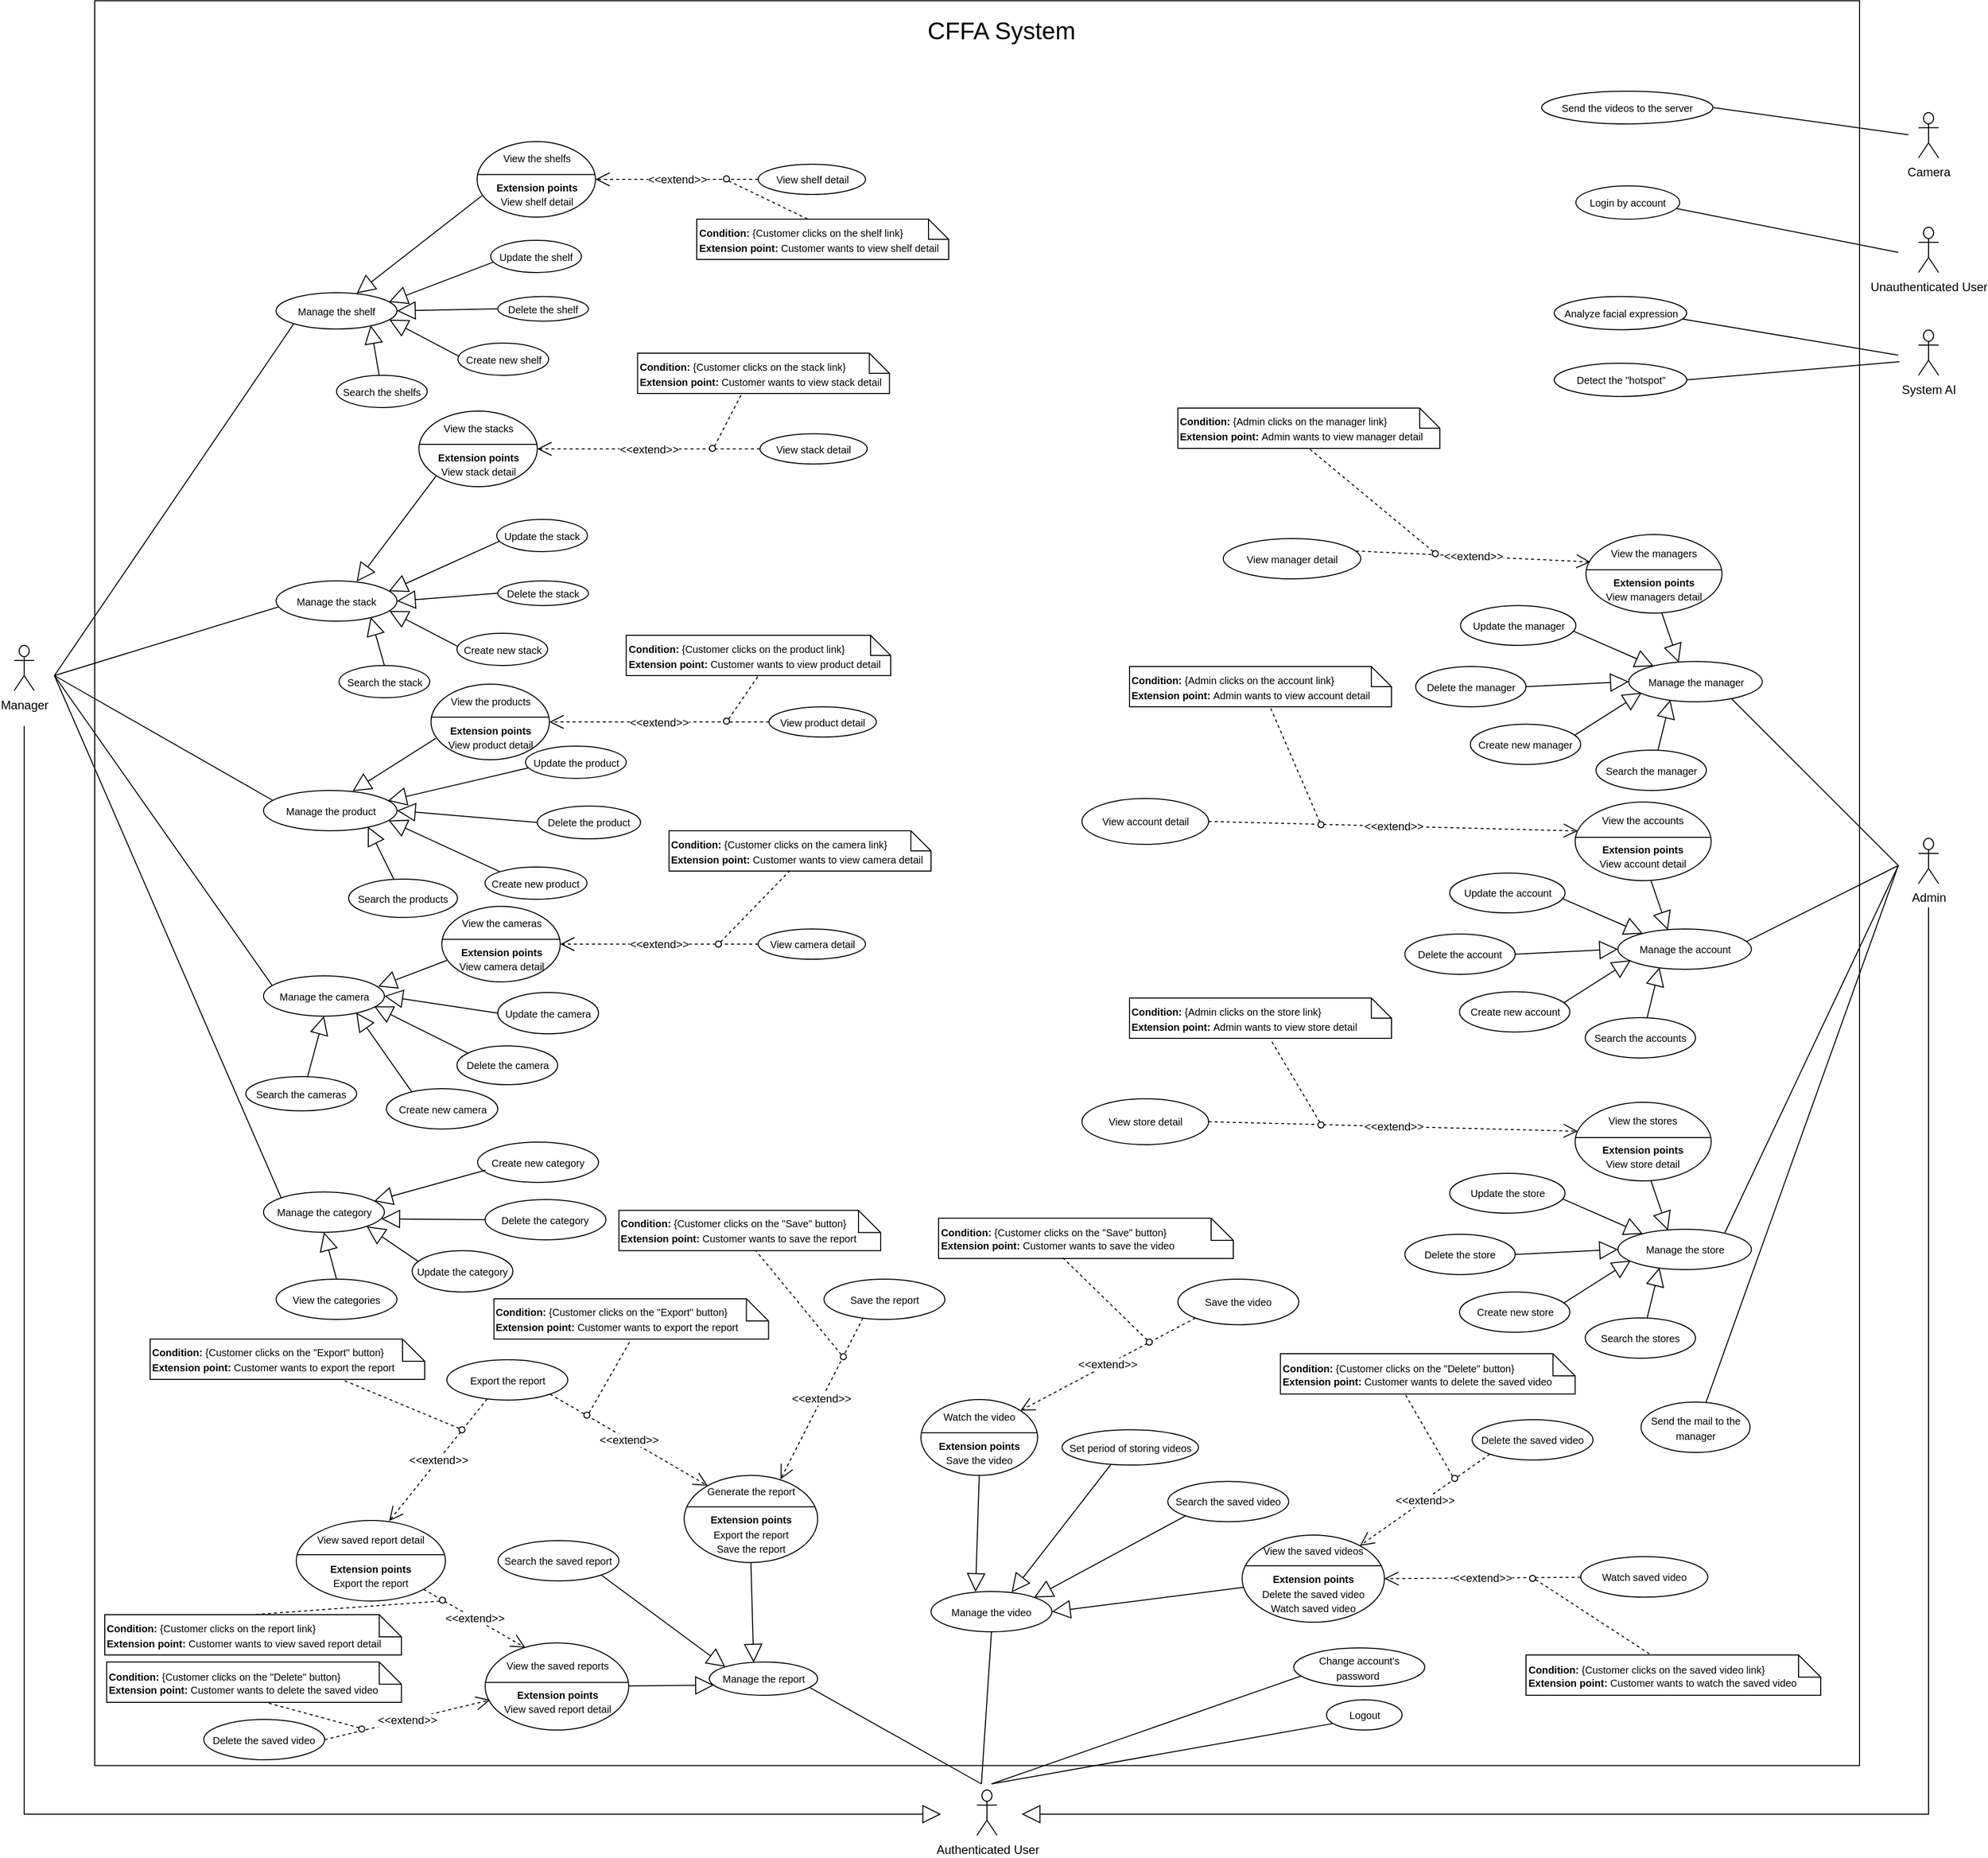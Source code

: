 <mxfile version="14.5.1" type="device"><diagram id="6UJ6OiUAnsXP5WU5iYvn" name="UsecaseOverview"><mxGraphModel dx="4730" dy="3075" grid="1" gridSize="10" guides="1" tooltips="1" connect="1" arrows="1" fold="1" page="1" pageScale="1" pageWidth="850" pageHeight="1100" math="0" shadow="0"><root><mxCell id="0"/><mxCell id="1" parent="0"/><mxCell id="INBuplyQTcS28SzZKjMm-2" value="" style="whiteSpace=wrap;html=1;aspect=fixed;" parent="1" vertex="1"><mxGeometry x="110" y="31.75" width="1751.5" height="1751.5" as="geometry"/></mxCell><mxCell id="INBuplyQTcS28SzZKjMm-3" value="Manager" style="shape=umlActor;verticalLabelPosition=bottom;verticalAlign=top;html=1;outlineConnect=0;" parent="1" vertex="1"><mxGeometry x="30" y="671.5" width="20" height="45" as="geometry"/></mxCell><mxCell id="INBuplyQTcS28SzZKjMm-4" value="&lt;span style=&quot;font-size: 24px&quot;&gt;CFFA System&lt;/span&gt;" style="text;html=1;strokeColor=none;fillColor=none;align=center;verticalAlign=middle;whiteSpace=wrap;rounded=0;" parent="1" vertex="1"><mxGeometry x="845" y="51.5" width="330" height="20" as="geometry"/></mxCell><mxCell id="INBuplyQTcS28SzZKjMm-147" value="&lt;font style=&quot;font-size: 10px&quot;&gt;View the shelfs&lt;br&gt;&lt;br&gt;&lt;b&gt;Extension points&lt;/b&gt;&lt;br&gt;View shelf detail&lt;br&gt;&lt;/font&gt;" style="ellipse;whiteSpace=wrap;html=1;" parent="1" vertex="1"><mxGeometry x="489.5" y="171.5" width="117.5" height="75" as="geometry"/></mxCell><mxCell id="INBuplyQTcS28SzZKjMm-148" value="" style="line;strokeWidth=1;fillColor=none;align=left;verticalAlign=middle;spacingTop=-1;spacingLeft=3;spacingRight=3;rotatable=0;labelPosition=right;points=[];portConstraint=eastwest;fontSize=18;" parent="1" vertex="1"><mxGeometry x="489.5" y="200.25" width="117" height="8" as="geometry"/></mxCell><mxCell id="INBuplyQTcS28SzZKjMm-149" value="&lt;font style=&quot;font-size: 10px&quot;&gt;View shelf detail&lt;br&gt;&lt;/font&gt;" style="ellipse;whiteSpace=wrap;html=1;" parent="1" vertex="1"><mxGeometry x="768.5" y="194" width="106.5" height="30" as="geometry"/></mxCell><mxCell id="INBuplyQTcS28SzZKjMm-152" value="&amp;lt;&amp;lt;extend&amp;gt;&amp;gt;" style="endArrow=open;endSize=12;dashed=1;html=1;exitX=0;exitY=0.5;exitDx=0;exitDy=0;" parent="1" source="INBuplyQTcS28SzZKjMm-149" target="INBuplyQTcS28SzZKjMm-147" edge="1"><mxGeometry width="160" relative="1" as="geometry"><mxPoint x="763.5" y="543.08" as="sourcePoint"/><mxPoint x="923.5" y="543.5" as="targetPoint"/></mxGeometry></mxCell><mxCell id="INBuplyQTcS28SzZKjMm-153" value="&lt;font style=&quot;font-size: 10px&quot;&gt;&lt;b&gt;Condition: &lt;/b&gt;{Customer clicks on the&amp;nbsp;&lt;span style=&quot;text-align: center&quot;&gt;shelf&lt;/span&gt;&amp;nbsp;link}&lt;br&gt;&lt;b&gt;Extension point: &lt;/b&gt;Customer wants to view&amp;nbsp;&lt;span style=&quot;text-align: center&quot;&gt;shelf&lt;/span&gt;&amp;nbsp;detail&lt;/font&gt;" style="shape=note;size=20;whiteSpace=wrap;html=1;align=left;" parent="1" vertex="1"><mxGeometry x="707.5" y="248.5" width="250" height="40" as="geometry"/></mxCell><mxCell id="INBuplyQTcS28SzZKjMm-154" value="" style="endArrow=none;dashed=1;html=1;entryX=0.441;entryY=0;entryDx=0;entryDy=0;entryPerimeter=0;exitX=1;exitY=1;exitDx=0;exitDy=0;" parent="1" source="INBuplyQTcS28SzZKjMm-155" target="INBuplyQTcS28SzZKjMm-153" edge="1"><mxGeometry width="50" height="50" relative="1" as="geometry"><mxPoint x="688.5" y="606.5" as="sourcePoint"/><mxPoint x="738.5" y="556.5" as="targetPoint"/></mxGeometry></mxCell><mxCell id="INBuplyQTcS28SzZKjMm-155" value="" style="ellipse;whiteSpace=wrap;html=1;aspect=fixed;" parent="1" vertex="1"><mxGeometry x="734" y="205.5" width="6" height="6" as="geometry"/></mxCell><mxCell id="INBuplyQTcS28SzZKjMm-156" value="&lt;font style=&quot;font-size: 10px&quot;&gt;Update the&amp;nbsp;&lt;/font&gt;&lt;span style=&quot;font-size: 10px&quot;&gt;shelf&lt;/span&gt;" style="ellipse;whiteSpace=wrap;html=1;fillColor=#ffffff;gradientColor=none;" parent="1" vertex="1"><mxGeometry x="503" y="269.5" width="90" height="32" as="geometry"/></mxCell><mxCell id="INBuplyQTcS28SzZKjMm-157" value="&lt;font style=&quot;font-size: 10px&quot;&gt;Delete the&amp;nbsp;&lt;/font&gt;&lt;span style=&quot;font-size: 10px&quot;&gt;shelf&lt;/span&gt;" style="ellipse;whiteSpace=wrap;html=1;fillColor=#ffffff;gradientColor=none;" parent="1" vertex="1"><mxGeometry x="510" y="325.25" width="90" height="24.5" as="geometry"/></mxCell><mxCell id="INBuplyQTcS28SzZKjMm-158" value="&lt;span style=&quot;font-size: 10px&quot;&gt;Create new&amp;nbsp;&lt;/span&gt;&lt;span style=&quot;font-size: 10px&quot;&gt;shelf&lt;/span&gt;" style="ellipse;whiteSpace=wrap;html=1;fillColor=#ffffff;gradientColor=none;" parent="1" vertex="1"><mxGeometry x="470.5" y="371.5" width="90" height="32" as="geometry"/></mxCell><mxCell id="INBuplyQTcS28SzZKjMm-159" value="&lt;font style=&quot;font-size: 10px&quot;&gt;Search the&amp;nbsp;&lt;/font&gt;&lt;span style=&quot;font-size: 10px&quot;&gt;shelfs&lt;/span&gt;" style="ellipse;whiteSpace=wrap;html=1;fillColor=#ffffff;gradientColor=none;" parent="1" vertex="1"><mxGeometry x="350" y="403.5" width="90" height="32" as="geometry"/></mxCell><mxCell id="INBuplyQTcS28SzZKjMm-280" value="&lt;font&gt;&lt;font style=&quot;font-size: 10px&quot;&gt;Manage the report&lt;/font&gt;&lt;br&gt;&lt;/font&gt;" style="ellipse;whiteSpace=wrap;html=1;" parent="1" vertex="1"><mxGeometry x="720" y="1680.5" width="107.5" height="33" as="geometry"/></mxCell><mxCell id="INBuplyQTcS28SzZKjMm-284" value="&lt;font style=&quot;font-size: 10px&quot;&gt;View the saved reports&lt;br&gt;&lt;br&gt;&lt;b&gt;Extension points&lt;/b&gt;&lt;br&gt;View saved report detail&lt;br&gt;&lt;/font&gt;" style="ellipse;whiteSpace=wrap;html=1;" parent="1" vertex="1"><mxGeometry x="497.5" y="1661.5" width="142.5" height="86.5" as="geometry"/></mxCell><mxCell id="INBuplyQTcS28SzZKjMm-286" value="&amp;lt;&amp;lt;extend&amp;gt;&amp;gt;" style="endArrow=open;endSize=12;dashed=1;html=1;exitX=1;exitY=1;exitDx=0;exitDy=0;entryX=0.279;entryY=0.054;entryDx=0;entryDy=0;entryPerimeter=0;" parent="1" source="INBuplyQTcS28SzZKjMm-292" target="INBuplyQTcS28SzZKjMm-284" edge="1"><mxGeometry width="160" relative="1" as="geometry"><mxPoint x="106.0" y="1610.5" as="sourcePoint"/><mxPoint x="481" y="1686.5" as="targetPoint"/></mxGeometry></mxCell><mxCell id="INBuplyQTcS28SzZKjMm-287" value="&lt;b style=&quot;font-size: 10px&quot;&gt;Condition:&amp;nbsp;&lt;/b&gt;&lt;span style=&quot;font-size: 10px&quot;&gt;{Customer clicks on the&amp;nbsp;&lt;/span&gt;&lt;span style=&quot;font-size: 10px ; text-align: center&quot;&gt;report&lt;/span&gt;&lt;span style=&quot;font-size: 10px&quot;&gt;&amp;nbsp;link}&lt;/span&gt;&lt;br style=&quot;font-size: 10px&quot;&gt;&lt;b style=&quot;font-size: 10px&quot;&gt;Extension point:&amp;nbsp;&lt;/b&gt;&lt;span style=&quot;font-size: 10px&quot;&gt;Customer wants to view saved&amp;nbsp;&lt;/span&gt;&lt;span style=&quot;font-size: 10px ; text-align: center&quot;&gt;report&lt;/span&gt;&lt;span style=&quot;font-size: 10px&quot;&gt;&amp;nbsp;detail&lt;/span&gt;" style="shape=note;size=22;whiteSpace=wrap;html=1;align=left;" parent="1" vertex="1"><mxGeometry x="120" y="1633.5" width="294.38" height="40" as="geometry"/></mxCell><mxCell id="INBuplyQTcS28SzZKjMm-288" value="" style="endArrow=none;dashed=1;html=1;entryX=0.5;entryY=0;entryDx=0;entryDy=0;entryPerimeter=0;exitX=0.661;exitY=0.951;exitDx=0;exitDy=0;exitPerimeter=0;" parent="1" source="INBuplyQTcS28SzZKjMm-289" target="INBuplyQTcS28SzZKjMm-287" edge="1"><mxGeometry width="50" height="50" relative="1" as="geometry"><mxPoint x="241" y="1600.5" as="sourcePoint"/><mxPoint x="291" y="1550.5" as="targetPoint"/></mxGeometry></mxCell><mxCell id="INBuplyQTcS28SzZKjMm-289" value="" style="ellipse;whiteSpace=wrap;html=1;aspect=fixed;direction=south;" parent="1" vertex="1"><mxGeometry x="452.12" y="1616.13" width="6" height="6" as="geometry"/></mxCell><mxCell id="INBuplyQTcS28SzZKjMm-290" value="" style="line;strokeWidth=1;fillColor=none;align=left;verticalAlign=middle;spacingTop=-1;spacingLeft=3;spacingRight=3;rotatable=0;labelPosition=right;points=[];portConstraint=eastwest;" parent="1" vertex="1"><mxGeometry x="498.25" y="1696.75" width="141" height="8" as="geometry"/></mxCell><mxCell id="INBuplyQTcS28SzZKjMm-292" value="&lt;font style=&quot;font-size: 10px&quot;&gt;View saved report detail&lt;br&gt;&lt;br&gt;&lt;b&gt;Extension points&lt;br&gt;&lt;/b&gt;Export the report&lt;br&gt;&lt;/font&gt;" style="ellipse;whiteSpace=wrap;html=1;fillColor=#ffffff;gradientColor=none;" parent="1" vertex="1"><mxGeometry x="310" y="1540" width="148.12" height="80" as="geometry"/></mxCell><mxCell id="INBuplyQTcS28SzZKjMm-294" value="&lt;font style=&quot;font-size: 10px&quot;&gt;Manage the video&lt;/font&gt;" style="ellipse;whiteSpace=wrap;html=1;fillColor=#ffffff;gradientColor=none;" parent="1" vertex="1"><mxGeometry x="940" y="1610.5" width="120" height="40" as="geometry"/></mxCell><mxCell id="INBuplyQTcS28SzZKjMm-295" value="&lt;font style=&quot;font-size: 10px&quot;&gt;Watch the video&lt;br&gt;&lt;br&gt;&lt;b&gt;Extension points&lt;/b&gt;&lt;br&gt;Save the video&lt;br&gt;&lt;/font&gt;" style="ellipse;whiteSpace=wrap;html=1;fillColor=#ffffff;gradientColor=none;" parent="1" vertex="1"><mxGeometry x="930" y="1420" width="115.75" height="75.25" as="geometry"/></mxCell><mxCell id="INBuplyQTcS28SzZKjMm-296" value="&lt;font style=&quot;font-size: 10px&quot;&gt;Delete the saved video&lt;/font&gt;" style="ellipse;whiteSpace=wrap;html=1;fillColor=#ffffff;gradientColor=none;" parent="1" vertex="1"><mxGeometry x="1477" y="1440" width="120" height="40" as="geometry"/></mxCell><mxCell id="INBuplyQTcS28SzZKjMm-298" value="" style="endArrow=block;endSize=16;endFill=0;html=1;exitX=0.5;exitY=1;exitDx=0;exitDy=0;entryX=0.368;entryY=0.01;entryDx=0;entryDy=0;entryPerimeter=0;" parent="1" source="INBuplyQTcS28SzZKjMm-295" target="INBuplyQTcS28SzZKjMm-294" edge="1"><mxGeometry width="160" relative="1" as="geometry"><mxPoint x="879" y="1428.5" as="sourcePoint"/><mxPoint x="877" y="1576.5" as="targetPoint"/></mxGeometry></mxCell><mxCell id="INBuplyQTcS28SzZKjMm-304" value="&lt;font style=&quot;font-size: 10px&quot;&gt;Manage the category&lt;/font&gt;" style="ellipse;whiteSpace=wrap;html=1;fillColor=#ffffff;gradientColor=none;" parent="1" vertex="1"><mxGeometry x="277.5" y="1214" width="120" height="40" as="geometry"/></mxCell><mxCell id="INBuplyQTcS28SzZKjMm-305" value="&lt;font style=&quot;font-size: 10px&quot;&gt;Create new category&lt;/font&gt;" style="ellipse;whiteSpace=wrap;html=1;fillColor=#ffffff;gradientColor=none;" parent="1" vertex="1"><mxGeometry x="490" y="1164.5" width="120" height="40" as="geometry"/></mxCell><mxCell id="INBuplyQTcS28SzZKjMm-306" value="&lt;font style=&quot;font-size: 10px&quot;&gt;Delete the category&lt;/font&gt;" style="ellipse;whiteSpace=wrap;html=1;fillColor=#ffffff;gradientColor=none;" parent="1" vertex="1"><mxGeometry x="497.38" y="1221.5" width="120" height="40" as="geometry"/></mxCell><mxCell id="INBuplyQTcS28SzZKjMm-307" value="" style="endArrow=block;endSize=16;endFill=0;html=1;entryX=0.915;entryY=0.225;entryDx=0;entryDy=0;entryPerimeter=0;exitX=0.065;exitY=0.696;exitDx=0;exitDy=0;exitPerimeter=0;" parent="1" source="INBuplyQTcS28SzZKjMm-305" target="INBuplyQTcS28SzZKjMm-304" edge="1"><mxGeometry width="160" relative="1" as="geometry"><mxPoint x="190" y="1931.5" as="sourcePoint"/><mxPoint x="350" y="1931.5" as="targetPoint"/></mxGeometry></mxCell><mxCell id="INBuplyQTcS28SzZKjMm-308" value="" style="endArrow=block;endSize=16;endFill=0;html=1;entryX=0.975;entryY=0.667;entryDx=0;entryDy=0;entryPerimeter=0;exitX=0;exitY=0.5;exitDx=0;exitDy=0;" parent="1" source="INBuplyQTcS28SzZKjMm-306" target="INBuplyQTcS28SzZKjMm-304" edge="1"><mxGeometry width="160" relative="1" as="geometry"><mxPoint x="190" y="1931.5" as="sourcePoint"/><mxPoint x="350" y="1931.5" as="targetPoint"/></mxGeometry></mxCell><mxCell id="INBuplyQTcS28SzZKjMm-309" value="" style="endArrow=none;html=1;rounded=0;entryX=0;entryY=0;entryDx=0;entryDy=0;" parent="1" target="INBuplyQTcS28SzZKjMm-304" edge="1"><mxGeometry relative="1" as="geometry"><mxPoint x="70" y="701.5" as="sourcePoint"/><mxPoint x="177.004" y="1971.358" as="targetPoint"/></mxGeometry></mxCell><mxCell id="INBuplyQTcS28SzZKjMm-310" value="Authenticated User" style="shape=umlActor;verticalLabelPosition=bottom;verticalAlign=top;html=1;outlineConnect=0;" parent="1" vertex="1"><mxGeometry x="985.5" y="1807.5" width="20" height="45" as="geometry"/></mxCell><mxCell id="INBuplyQTcS28SzZKjMm-311" value="" style="endArrow=block;endSize=16;endFill=0;html=1;rounded=0;" parent="1" edge="1"><mxGeometry width="160" relative="1" as="geometry"><mxPoint x="40" y="751.5" as="sourcePoint"/><mxPoint x="950" y="1831.5" as="targetPoint"/><Array as="points"><mxPoint x="40" y="1831.5"/></Array></mxGeometry></mxCell><mxCell id="INBuplyQTcS28SzZKjMm-312" value="&lt;font style=&quot;font-size: 10px&quot;&gt;Logout&lt;/font&gt;" style="ellipse;whiteSpace=wrap;html=1;fillColor=#ffffff;gradientColor=none;" parent="1" vertex="1"><mxGeometry x="1332.5" y="1718" width="75" height="30" as="geometry"/></mxCell><mxCell id="INBuplyQTcS28SzZKjMm-321" value="" style="endArrow=none;html=1;rounded=0;exitX=0.094;exitY=0.781;exitDx=0;exitDy=0;exitPerimeter=0;" parent="1" source="INBuplyQTcS28SzZKjMm-312" edge="1"><mxGeometry relative="1" as="geometry"><mxPoint x="952.5" y="1675.5" as="sourcePoint"/><mxPoint x="1000" y="1801.5" as="targetPoint"/></mxGeometry></mxCell><mxCell id="INBuplyQTcS28SzZKjMm-323" value="Admin" style="shape=umlActor;verticalLabelPosition=bottom;verticalAlign=top;html=1;outlineConnect=0;" parent="1" vertex="1"><mxGeometry x="1920" y="863" width="20" height="45" as="geometry"/></mxCell><mxCell id="INBuplyQTcS28SzZKjMm-324" value="Unauthenticated User" style="shape=umlActor;verticalLabelPosition=bottom;verticalAlign=top;html=1;outlineConnect=0;" parent="1" vertex="1"><mxGeometry x="1920" y="256.5" width="20" height="45" as="geometry"/></mxCell><mxCell id="INBuplyQTcS28SzZKjMm-329" value="&lt;font style=&quot;font-size: 10px&quot;&gt;View the managers&lt;br&gt;&lt;br&gt;&lt;b&gt;Extension points&lt;/b&gt;&lt;br&gt;View managers detail&lt;br&gt;&lt;/font&gt;" style="ellipse;whiteSpace=wrap;html=1;" parent="1" vertex="1"><mxGeometry x="1590" y="561.5" width="135" height="78" as="geometry"/></mxCell><mxCell id="INBuplyQTcS28SzZKjMm-330" value="&lt;font style=&quot;font-size: 10px&quot;&gt;View manager detail&lt;br&gt;&lt;/font&gt;" style="ellipse;whiteSpace=wrap;html=1;" parent="1" vertex="1"><mxGeometry x="1230" y="565.5" width="136.5" height="40" as="geometry"/></mxCell><mxCell id="INBuplyQTcS28SzZKjMm-331" value="&amp;lt;&amp;lt;extend&amp;gt;&amp;gt;" style="endArrow=open;endSize=12;dashed=1;html=1;entryX=0.034;entryY=0.349;entryDx=0;entryDy=0;entryPerimeter=0;exitX=0.965;exitY=0.309;exitDx=0;exitDy=0;exitPerimeter=0;" parent="1" source="INBuplyQTcS28SzZKjMm-330" target="INBuplyQTcS28SzZKjMm-329" edge="1"><mxGeometry width="160" relative="1" as="geometry"><mxPoint x="2112" y="981" as="sourcePoint"/><mxPoint x="2040" y="1018" as="targetPoint"/></mxGeometry></mxCell><mxCell id="INBuplyQTcS28SzZKjMm-332" value="&lt;font style=&quot;font-size: 10px&quot;&gt;&lt;b&gt;Condition: &lt;/b&gt;{Admin&amp;nbsp;clicks on the&amp;nbsp;&lt;span style=&quot;text-align: center&quot;&gt;manager&lt;/span&gt;&amp;nbsp;link}&lt;br&gt;&lt;b&gt;Extension point:&amp;nbsp;&lt;/b&gt;Admin&amp;nbsp;wants to view&amp;nbsp;&lt;span style=&quot;text-align: center&quot;&gt;manager&lt;/span&gt;&amp;nbsp;detail&lt;/font&gt;" style="shape=note;size=20;whiteSpace=wrap;html=1;align=left;" parent="1" vertex="1"><mxGeometry x="1185" y="436" width="260" height="40" as="geometry"/></mxCell><mxCell id="INBuplyQTcS28SzZKjMm-333" value="" style="endArrow=none;dashed=1;html=1;entryX=0.5;entryY=1;entryDx=0;entryDy=0;entryPerimeter=0;exitX=0;exitY=0;exitDx=0;exitDy=0;" parent="1" source="INBuplyQTcS28SzZKjMm-334" target="INBuplyQTcS28SzZKjMm-332" edge="1"><mxGeometry width="50" height="50" relative="1" as="geometry"><mxPoint x="1805" y="1081" as="sourcePoint"/><mxPoint x="1855" y="1031" as="targetPoint"/></mxGeometry></mxCell><mxCell id="INBuplyQTcS28SzZKjMm-334" value="" style="ellipse;whiteSpace=wrap;html=1;aspect=fixed;" parent="1" vertex="1"><mxGeometry x="1437.5" y="577.5" width="6" height="6" as="geometry"/></mxCell><mxCell id="INBuplyQTcS28SzZKjMm-337" value="&lt;span style=&quot;font-size: 10px&quot;&gt;Update the manager&lt;/span&gt;" style="ellipse;whiteSpace=wrap;html=1;fillColor=#ffffff;gradientColor=none;" parent="1" vertex="1"><mxGeometry x="1465.5" y="632" width="114.5" height="39.5" as="geometry"/></mxCell><mxCell id="INBuplyQTcS28SzZKjMm-352" value="" style="line;strokeWidth=1;fillColor=none;align=left;verticalAlign=middle;spacingTop=-1;spacingLeft=3;spacingRight=3;rotatable=0;labelPosition=right;points=[];portConstraint=eastwest;" parent="1" vertex="1"><mxGeometry x="1590" y="592.5" width="134" height="8" as="geometry"/></mxCell><mxCell id="INBuplyQTcS28SzZKjMm-353" value="" style="endArrow=none;html=1;rounded=0;exitX=0.766;exitY=0.913;exitDx=0;exitDy=0;exitPerimeter=0;" parent="1" source="VjTI8gnujte1KdAlJKVW-103" edge="1"><mxGeometry relative="1" as="geometry"><mxPoint x="1650" y="780.31" as="sourcePoint"/><mxPoint x="1900" y="890" as="targetPoint"/></mxGeometry></mxCell><mxCell id="INBuplyQTcS28SzZKjMm-354" value="&lt;span style=&quot;font-size: 10px&quot;&gt;Login by account&lt;/span&gt;" style="ellipse;whiteSpace=wrap;html=1;fillColor=#ffffff;gradientColor=none;" parent="1" vertex="1"><mxGeometry x="1580" y="215.5" width="103" height="33" as="geometry"/></mxCell><mxCell id="INBuplyQTcS28SzZKjMm-356" value="" style="endArrow=none;html=1;rounded=0;exitX=0.972;exitY=0.682;exitDx=0;exitDy=0;exitPerimeter=0;" parent="1" source="INBuplyQTcS28SzZKjMm-354" edge="1"><mxGeometry relative="1" as="geometry"><mxPoint x="1690.0" y="278.5" as="sourcePoint"/><mxPoint x="1900" y="281.5" as="targetPoint"/></mxGeometry></mxCell><mxCell id="INBuplyQTcS28SzZKjMm-358" value="&lt;span style=&quot;font-size: 10px&quot;&gt;Send the videos to the server&lt;/span&gt;" style="ellipse;whiteSpace=wrap;html=1;fillColor=#ffffff;gradientColor=none;" parent="1" vertex="1"><mxGeometry x="1546" y="121.5" width="170" height="32.5" as="geometry"/></mxCell><mxCell id="INBuplyQTcS28SzZKjMm-359" value="" style="endArrow=none;html=1;rounded=0;exitX=1;exitY=0.5;exitDx=0;exitDy=0;" parent="1" source="INBuplyQTcS28SzZKjMm-358" edge="1"><mxGeometry relative="1" as="geometry"><mxPoint x="1690" y="174.75" as="sourcePoint"/><mxPoint x="1910" y="164.75" as="targetPoint"/></mxGeometry></mxCell><mxCell id="INBuplyQTcS28SzZKjMm-360" value="" style="endArrow=block;endSize=16;endFill=0;html=1;rounded=0;" parent="1" edge="1"><mxGeometry width="160" relative="1" as="geometry"><mxPoint x="1930" y="931.5" as="sourcePoint"/><mxPoint x="1030" y="1831.5" as="targetPoint"/><Array as="points"><mxPoint x="1930" y="1831.5"/></Array></mxGeometry></mxCell><mxCell id="VjTI8gnujte1KdAlJKVW-1" value="&lt;font style=&quot;font-size: 10px&quot;&gt;Manage the shelf&lt;/font&gt;" style="ellipse;whiteSpace=wrap;html=1;" parent="1" vertex="1"><mxGeometry x="290" y="321.5" width="120" height="36" as="geometry"/></mxCell><mxCell id="VjTI8gnujte1KdAlJKVW-13" value="" style="endArrow=block;endSize=16;endFill=0;html=1;entryX=0.667;entryY=0.017;entryDx=0;entryDy=0;entryPerimeter=0;exitX=0.041;exitY=0.717;exitDx=0;exitDy=0;exitPerimeter=0;" parent="1" source="INBuplyQTcS28SzZKjMm-147" target="VjTI8gnujte1KdAlJKVW-1" edge="1"><mxGeometry width="160" relative="1" as="geometry"><mxPoint x="509" y="288.5" as="sourcePoint"/><mxPoint x="371.8" y="307.5" as="targetPoint"/></mxGeometry></mxCell><mxCell id="VjTI8gnujte1KdAlJKVW-14" value="" style="endArrow=block;endSize=16;endFill=0;html=1;entryX=0.933;entryY=0.255;entryDx=0;entryDy=0;entryPerimeter=0;exitX=0.032;exitY=0.673;exitDx=0;exitDy=0;exitPerimeter=0;" parent="1" source="INBuplyQTcS28SzZKjMm-156" target="VjTI8gnujte1KdAlJKVW-1" edge="1"><mxGeometry width="160" relative="1" as="geometry"><mxPoint x="504.318" y="235.275" as="sourcePoint"/><mxPoint x="380.04" y="328.18" as="targetPoint"/></mxGeometry></mxCell><mxCell id="VjTI8gnujte1KdAlJKVW-15" value="" style="endArrow=block;endSize=16;endFill=0;html=1;entryX=1;entryY=0.5;entryDx=0;entryDy=0;exitX=0;exitY=0.5;exitDx=0;exitDy=0;" parent="1" source="INBuplyQTcS28SzZKjMm-157" target="VjTI8gnujte1KdAlJKVW-1" edge="1"><mxGeometry width="160" relative="1" as="geometry"><mxPoint x="522.88" y="301.036" as="sourcePoint"/><mxPoint x="411.96" y="337.7" as="targetPoint"/></mxGeometry></mxCell><mxCell id="VjTI8gnujte1KdAlJKVW-16" value="" style="endArrow=block;endSize=16;endFill=0;html=1;entryX=0.937;entryY=0.743;entryDx=0;entryDy=0;exitX=0.015;exitY=0.417;exitDx=0;exitDy=0;entryPerimeter=0;exitPerimeter=0;" parent="1" source="INBuplyQTcS28SzZKjMm-158" target="VjTI8gnujte1KdAlJKVW-1" edge="1"><mxGeometry width="160" relative="1" as="geometry"><mxPoint x="520.0" y="347.5" as="sourcePoint"/><mxPoint x="420" y="347.5" as="targetPoint"/></mxGeometry></mxCell><mxCell id="VjTI8gnujte1KdAlJKVW-17" value="" style="endArrow=block;endSize=16;endFill=0;html=1;entryX=0.782;entryY=0.898;entryDx=0;entryDy=0;entryPerimeter=0;" parent="1" source="INBuplyQTcS28SzZKjMm-159" target="VjTI8gnujte1KdAlJKVW-1" edge="1"><mxGeometry width="160" relative="1" as="geometry"><mxPoint x="469.9" y="406.244" as="sourcePoint"/><mxPoint x="370.0" y="371.5" as="targetPoint"/></mxGeometry></mxCell><mxCell id="VjTI8gnujte1KdAlJKVW-18" value="" style="endArrow=none;html=1;rounded=0;entryX=0;entryY=1;entryDx=0;entryDy=0;" parent="1" target="VjTI8gnujte1KdAlJKVW-1" edge="1"><mxGeometry relative="1" as="geometry"><mxPoint x="70" y="701.5" as="sourcePoint"/><mxPoint x="262.574" y="1770.428" as="targetPoint"/></mxGeometry></mxCell><mxCell id="VjTI8gnujte1KdAlJKVW-19" value="&lt;font style=&quot;font-size: 10px&quot;&gt;View the stacks&lt;br&gt;&lt;br&gt;&lt;b&gt;Extension points&lt;/b&gt;&lt;br&gt;View stack detail&lt;br&gt;&lt;/font&gt;" style="ellipse;whiteSpace=wrap;html=1;" parent="1" vertex="1"><mxGeometry x="431.75" y="439" width="117.5" height="75" as="geometry"/></mxCell><mxCell id="VjTI8gnujte1KdAlJKVW-20" value="" style="line;strokeWidth=1;fillColor=none;align=left;verticalAlign=middle;spacingTop=-1;spacingLeft=3;spacingRight=3;rotatable=0;labelPosition=right;points=[];portConstraint=eastwest;fontSize=18;" parent="1" vertex="1"><mxGeometry x="432" y="468" width="117" height="8" as="geometry"/></mxCell><mxCell id="VjTI8gnujte1KdAlJKVW-21" value="&lt;font style=&quot;font-size: 10px&quot;&gt;View stack detail&lt;br&gt;&lt;/font&gt;" style="ellipse;whiteSpace=wrap;html=1;" parent="1" vertex="1"><mxGeometry x="770.25" y="461.5" width="106.5" height="30" as="geometry"/></mxCell><mxCell id="VjTI8gnujte1KdAlJKVW-22" value="&amp;lt;&amp;lt;extend&amp;gt;&amp;gt;" style="endArrow=open;endSize=12;dashed=1;html=1;exitX=0;exitY=0.5;exitDx=0;exitDy=0;" parent="1" source="VjTI8gnujte1KdAlJKVW-21" target="VjTI8gnujte1KdAlJKVW-19" edge="1"><mxGeometry width="160" relative="1" as="geometry"><mxPoint x="763.5" y="833.08" as="sourcePoint"/><mxPoint x="923.5" y="833.5" as="targetPoint"/></mxGeometry></mxCell><mxCell id="VjTI8gnujte1KdAlJKVW-23" value="&lt;font style=&quot;font-size: 10px&quot;&gt;&lt;b&gt;Condition: &lt;/b&gt;{Customer clicks on the&amp;nbsp;&lt;span style=&quot;text-align: center&quot;&gt;stack&lt;/span&gt;&amp;nbsp;link}&lt;br&gt;&lt;b&gt;Extension point: &lt;/b&gt;Customer wants to view&amp;nbsp;&lt;span style=&quot;text-align: center&quot;&gt;stack&lt;/span&gt;&amp;nbsp;detail&lt;/font&gt;" style="shape=note;size=20;whiteSpace=wrap;html=1;align=left;" parent="1" vertex="1"><mxGeometry x="648.75" y="381.5" width="250" height="40" as="geometry"/></mxCell><mxCell id="VjTI8gnujte1KdAlJKVW-24" value="" style="endArrow=none;dashed=1;html=1;entryX=0.414;entryY=1;entryDx=0;entryDy=0;entryPerimeter=0;exitX=1;exitY=0;exitDx=0;exitDy=0;" parent="1" source="VjTI8gnujte1KdAlJKVW-25" target="VjTI8gnujte1KdAlJKVW-23" edge="1"><mxGeometry width="50" height="50" relative="1" as="geometry"><mxPoint x="688.5" y="896.5" as="sourcePoint"/><mxPoint x="738.5" y="846.5" as="targetPoint"/></mxGeometry></mxCell><mxCell id="VjTI8gnujte1KdAlJKVW-25" value="" style="ellipse;whiteSpace=wrap;html=1;aspect=fixed;" parent="1" vertex="1"><mxGeometry x="720" y="473" width="6" height="6" as="geometry"/></mxCell><mxCell id="VjTI8gnujte1KdAlJKVW-26" value="&lt;font style=&quot;font-size: 10px&quot;&gt;Update the&amp;nbsp;&lt;/font&gt;&lt;span style=&quot;font-size: 10px&quot;&gt;stack&lt;/span&gt;" style="ellipse;whiteSpace=wrap;html=1;fillColor=#ffffff;gradientColor=none;" parent="1" vertex="1"><mxGeometry x="509" y="546.5" width="90" height="32" as="geometry"/></mxCell><mxCell id="VjTI8gnujte1KdAlJKVW-27" value="&lt;font style=&quot;font-size: 10px&quot;&gt;&lt;font style=&quot;font-size: 10px&quot;&gt;Delete the&amp;nbsp;&lt;/font&gt;stack&lt;/font&gt;" style="ellipse;whiteSpace=wrap;html=1;fillColor=#ffffff;gradientColor=none;" parent="1" vertex="1"><mxGeometry x="510" y="607.5" width="90" height="24.5" as="geometry"/></mxCell><mxCell id="VjTI8gnujte1KdAlJKVW-28" value="&lt;font style=&quot;font-size: 10px&quot;&gt;Create new&amp;nbsp;stack&lt;/font&gt;" style="ellipse;whiteSpace=wrap;html=1;fillColor=#ffffff;gradientColor=none;" parent="1" vertex="1"><mxGeometry x="469.5" y="659.5" width="90" height="32" as="geometry"/></mxCell><mxCell id="VjTI8gnujte1KdAlJKVW-29" value="&lt;font style=&quot;font-size: 10px&quot;&gt;&lt;font style=&quot;font-size: 10px&quot;&gt;Search the&amp;nbsp;&lt;/font&gt;stack&lt;/font&gt;" style="ellipse;whiteSpace=wrap;html=1;fillColor=#ffffff;gradientColor=none;" parent="1" vertex="1"><mxGeometry x="352.5" y="691.5" width="90" height="32" as="geometry"/></mxCell><mxCell id="VjTI8gnujte1KdAlJKVW-30" value="&lt;font style=&quot;font-size: 10px&quot;&gt;Manage the stack&lt;/font&gt;" style="ellipse;whiteSpace=wrap;html=1;" parent="1" vertex="1"><mxGeometry x="290" y="607.5" width="120" height="40" as="geometry"/></mxCell><mxCell id="VjTI8gnujte1KdAlJKVW-31" value="" style="endArrow=block;endSize=16;endFill=0;html=1;entryX=0.667;entryY=0.017;entryDx=0;entryDy=0;entryPerimeter=0;exitX=0;exitY=1;exitDx=0;exitDy=0;" parent="1" source="VjTI8gnujte1KdAlJKVW-19" target="VjTI8gnujte1KdAlJKVW-30" edge="1"><mxGeometry width="160" relative="1" as="geometry"><mxPoint x="509" y="578.5" as="sourcePoint"/><mxPoint x="371.8" y="597.5" as="targetPoint"/></mxGeometry></mxCell><mxCell id="VjTI8gnujte1KdAlJKVW-32" value="" style="endArrow=block;endSize=16;endFill=0;html=1;entryX=0.933;entryY=0.255;entryDx=0;entryDy=0;entryPerimeter=0;exitX=0.032;exitY=0.673;exitDx=0;exitDy=0;exitPerimeter=0;" parent="1" source="VjTI8gnujte1KdAlJKVW-26" target="VjTI8gnujte1KdAlJKVW-30" edge="1"><mxGeometry width="160" relative="1" as="geometry"><mxPoint x="504.318" y="525.275" as="sourcePoint"/><mxPoint x="380.04" y="618.18" as="targetPoint"/></mxGeometry></mxCell><mxCell id="VjTI8gnujte1KdAlJKVW-33" value="" style="endArrow=block;endSize=16;endFill=0;html=1;entryX=1;entryY=0.5;entryDx=0;entryDy=0;exitX=0;exitY=0.5;exitDx=0;exitDy=0;" parent="1" source="VjTI8gnujte1KdAlJKVW-27" target="VjTI8gnujte1KdAlJKVW-30" edge="1"><mxGeometry width="160" relative="1" as="geometry"><mxPoint x="522.88" y="591.036" as="sourcePoint"/><mxPoint x="411.96" y="627.7" as="targetPoint"/></mxGeometry></mxCell><mxCell id="VjTI8gnujte1KdAlJKVW-34" value="" style="endArrow=block;endSize=16;endFill=0;html=1;entryX=0.937;entryY=0.743;entryDx=0;entryDy=0;exitX=0.015;exitY=0.417;exitDx=0;exitDy=0;entryPerimeter=0;exitPerimeter=0;" parent="1" source="VjTI8gnujte1KdAlJKVW-28" target="VjTI8gnujte1KdAlJKVW-30" edge="1"><mxGeometry width="160" relative="1" as="geometry"><mxPoint x="520.0" y="637.5" as="sourcePoint"/><mxPoint x="420" y="637.5" as="targetPoint"/></mxGeometry></mxCell><mxCell id="VjTI8gnujte1KdAlJKVW-35" value="" style="endArrow=block;endSize=16;endFill=0;html=1;entryX=0.782;entryY=0.898;entryDx=0;entryDy=0;exitX=0.5;exitY=0;exitDx=0;exitDy=0;entryPerimeter=0;" parent="1" source="VjTI8gnujte1KdAlJKVW-29" target="VjTI8gnujte1KdAlJKVW-30" edge="1"><mxGeometry width="160" relative="1" as="geometry"><mxPoint x="469.9" y="696.244" as="sourcePoint"/><mxPoint x="370.0" y="661.5" as="targetPoint"/></mxGeometry></mxCell><mxCell id="VjTI8gnujte1KdAlJKVW-36" value="" style="endArrow=none;html=1;rounded=0;entryX=0.024;entryY=0.642;entryDx=0;entryDy=0;entryPerimeter=0;" parent="1" target="VjTI8gnujte1KdAlJKVW-30" edge="1"><mxGeometry relative="1" as="geometry"><mxPoint x="70" y="701.5" as="sourcePoint"/><mxPoint x="317.574" y="361.642" as="targetPoint"/></mxGeometry></mxCell><mxCell id="VjTI8gnujte1KdAlJKVW-37" value="&lt;font style=&quot;font-size: 10px&quot;&gt;View the products&lt;br&gt;&lt;br&gt;&lt;b&gt;Extension points&lt;/b&gt;&lt;br&gt;View product detail&lt;br&gt;&lt;/font&gt;" style="ellipse;whiteSpace=wrap;html=1;" parent="1" vertex="1"><mxGeometry x="443.75" y="710" width="117.5" height="75" as="geometry"/></mxCell><mxCell id="VjTI8gnujte1KdAlJKVW-38" value="" style="line;strokeWidth=1;fillColor=none;align=left;verticalAlign=middle;spacingTop=-1;spacingLeft=3;spacingRight=3;rotatable=0;labelPosition=right;points=[];portConstraint=eastwest;fontSize=18;" parent="1" vertex="1"><mxGeometry x="443.75" y="738.75" width="117" height="8" as="geometry"/></mxCell><mxCell id="VjTI8gnujte1KdAlJKVW-39" value="&lt;font style=&quot;font-size: 10px&quot;&gt;View product detail&lt;br&gt;&lt;/font&gt;" style="ellipse;whiteSpace=wrap;html=1;" parent="1" vertex="1"><mxGeometry x="779.25" y="732.5" width="106.5" height="30" as="geometry"/></mxCell><mxCell id="VjTI8gnujte1KdAlJKVW-40" value="&amp;lt;&amp;lt;extend&amp;gt;&amp;gt;" style="endArrow=open;endSize=12;dashed=1;html=1;exitX=0;exitY=0.5;exitDx=0;exitDy=0;" parent="1" source="VjTI8gnujte1KdAlJKVW-39" target="VjTI8gnujte1KdAlJKVW-37" edge="1"><mxGeometry width="160" relative="1" as="geometry"><mxPoint x="776" y="1139.08" as="sourcePoint"/><mxPoint x="936" y="1139.5" as="targetPoint"/></mxGeometry></mxCell><mxCell id="VjTI8gnujte1KdAlJKVW-41" value="&lt;font style=&quot;font-size: 10px&quot;&gt;&lt;b&gt;Condition: &lt;/b&gt;{Customer clicks on the&amp;nbsp;&lt;span style=&quot;text-align: center&quot;&gt;product&lt;/span&gt;&amp;nbsp;link}&lt;br&gt;&lt;b&gt;Extension point: &lt;/b&gt;Customer wants to view&amp;nbsp;&lt;span style=&quot;text-align: center&quot;&gt;product&lt;/span&gt;&amp;nbsp;detail&lt;/font&gt;" style="shape=note;size=20;whiteSpace=wrap;html=1;align=left;" parent="1" vertex="1"><mxGeometry x="637.5" y="661.5" width="262.5" height="40" as="geometry"/></mxCell><mxCell id="VjTI8gnujte1KdAlJKVW-42" value="" style="endArrow=none;dashed=1;html=1;entryX=0.5;entryY=1;entryDx=0;entryDy=0;entryPerimeter=0;exitX=1;exitY=0;exitDx=0;exitDy=0;" parent="1" source="VjTI8gnujte1KdAlJKVW-43" target="VjTI8gnujte1KdAlJKVW-41" edge="1"><mxGeometry width="50" height="50" relative="1" as="geometry"><mxPoint x="618.5" y="1019.5" as="sourcePoint"/><mxPoint x="668.5" y="969.5" as="targetPoint"/></mxGeometry></mxCell><mxCell id="VjTI8gnujte1KdAlJKVW-43" value="" style="ellipse;whiteSpace=wrap;html=1;aspect=fixed;" parent="1" vertex="1"><mxGeometry x="734" y="743.75" width="6" height="6" as="geometry"/></mxCell><mxCell id="VjTI8gnujte1KdAlJKVW-44" value="&lt;font style=&quot;font-size: 10px&quot;&gt;Update the product&lt;/font&gt;" style="ellipse;whiteSpace=wrap;html=1;fillColor=#ffffff;gradientColor=none;" parent="1" vertex="1"><mxGeometry x="537.5" y="771.5" width="100" height="32" as="geometry"/></mxCell><mxCell id="VjTI8gnujte1KdAlJKVW-45" value="&lt;font style=&quot;font-size: 10px&quot;&gt;Delete the product&lt;/font&gt;" style="ellipse;whiteSpace=wrap;html=1;fillColor=#ffffff;gradientColor=none;" parent="1" vertex="1"><mxGeometry x="549.25" y="831" width="102.5" height="32.5" as="geometry"/></mxCell><mxCell id="VjTI8gnujte1KdAlJKVW-46" value="&lt;span style=&quot;font-size: 10px&quot;&gt;Create new product&lt;/span&gt;" style="ellipse;whiteSpace=wrap;html=1;fillColor=#ffffff;gradientColor=none;" parent="1" vertex="1"><mxGeometry x="497.38" y="891.5" width="101.25" height="32" as="geometry"/></mxCell><mxCell id="VjTI8gnujte1KdAlJKVW-47" value="&lt;font style=&quot;font-size: 10px&quot;&gt;Search the product&lt;/font&gt;&lt;span style=&quot;font-size: 10px&quot;&gt;s&lt;/span&gt;" style="ellipse;whiteSpace=wrap;html=1;fillColor=#ffffff;gradientColor=none;" parent="1" vertex="1"><mxGeometry x="362" y="903.5" width="108" height="38" as="geometry"/></mxCell><mxCell id="VjTI8gnujte1KdAlJKVW-48" value="&lt;font style=&quot;font-size: 10px&quot;&gt;Manage the product&lt;/font&gt;" style="ellipse;whiteSpace=wrap;html=1;" parent="1" vertex="1"><mxGeometry x="277.5" y="815.5" width="132.5" height="40" as="geometry"/></mxCell><mxCell id="VjTI8gnujte1KdAlJKVW-49" value="" style="endArrow=block;endSize=16;endFill=0;html=1;entryX=0.667;entryY=0.017;entryDx=0;entryDy=0;entryPerimeter=0;exitX=0.041;exitY=0.717;exitDx=0;exitDy=0;exitPerimeter=0;" parent="1" source="VjTI8gnujte1KdAlJKVW-37" target="VjTI8gnujte1KdAlJKVW-48" edge="1"><mxGeometry width="160" relative="1" as="geometry"><mxPoint x="521.5" y="884.5" as="sourcePoint"/><mxPoint x="384.3" y="903.5" as="targetPoint"/></mxGeometry></mxCell><mxCell id="VjTI8gnujte1KdAlJKVW-50" value="" style="endArrow=block;endSize=16;endFill=0;html=1;entryX=0.933;entryY=0.255;entryDx=0;entryDy=0;entryPerimeter=0;exitX=0.032;exitY=0.673;exitDx=0;exitDy=0;exitPerimeter=0;" parent="1" source="VjTI8gnujte1KdAlJKVW-44" target="VjTI8gnujte1KdAlJKVW-48" edge="1"><mxGeometry width="160" relative="1" as="geometry"><mxPoint x="516.818" y="831.275" as="sourcePoint"/><mxPoint x="392.54" y="924.18" as="targetPoint"/></mxGeometry></mxCell><mxCell id="VjTI8gnujte1KdAlJKVW-51" value="" style="endArrow=block;endSize=16;endFill=0;html=1;entryX=1;entryY=0.5;entryDx=0;entryDy=0;exitX=0;exitY=0.5;exitDx=0;exitDy=0;" parent="1" source="VjTI8gnujte1KdAlJKVW-45" target="VjTI8gnujte1KdAlJKVW-48" edge="1"><mxGeometry width="160" relative="1" as="geometry"><mxPoint x="535.38" y="897.036" as="sourcePoint"/><mxPoint x="424.46" y="933.7" as="targetPoint"/></mxGeometry></mxCell><mxCell id="VjTI8gnujte1KdAlJKVW-52" value="" style="endArrow=block;endSize=16;endFill=0;html=1;entryX=0.937;entryY=0.743;entryDx=0;entryDy=0;exitX=0;exitY=0;exitDx=0;exitDy=0;entryPerimeter=0;" parent="1" source="VjTI8gnujte1KdAlJKVW-46" target="VjTI8gnujte1KdAlJKVW-48" edge="1"><mxGeometry width="160" relative="1" as="geometry"><mxPoint x="532.5" y="943.5" as="sourcePoint"/><mxPoint x="432.5" y="943.5" as="targetPoint"/></mxGeometry></mxCell><mxCell id="VjTI8gnujte1KdAlJKVW-53" value="" style="endArrow=block;endSize=16;endFill=0;html=1;entryX=0.782;entryY=0.898;entryDx=0;entryDy=0;entryPerimeter=0;" parent="1" source="VjTI8gnujte1KdAlJKVW-47" target="VjTI8gnujte1KdAlJKVW-48" edge="1"><mxGeometry width="160" relative="1" as="geometry"><mxPoint x="482.4" y="1002.244" as="sourcePoint"/><mxPoint x="382.5" y="967.5" as="targetPoint"/></mxGeometry></mxCell><mxCell id="VjTI8gnujte1KdAlJKVW-55" value="&lt;font style=&quot;font-size: 10px&quot;&gt;View the cameras&lt;br&gt;&lt;br&gt;&lt;b&gt;Extension points&lt;/b&gt;&lt;br&gt;View camera detail&lt;br&gt;&lt;/font&gt;" style="ellipse;whiteSpace=wrap;html=1;" parent="1" vertex="1"><mxGeometry x="454.5" y="930.5" width="117.5" height="75" as="geometry"/></mxCell><mxCell id="VjTI8gnujte1KdAlJKVW-56" value="" style="line;strokeWidth=1;fillColor=none;align=left;verticalAlign=middle;spacingTop=-1;spacingLeft=3;spacingRight=3;rotatable=0;labelPosition=right;points=[];portConstraint=eastwest;fontSize=18;" parent="1" vertex="1"><mxGeometry x="454.5" y="959.25" width="117" height="8" as="geometry"/></mxCell><mxCell id="VjTI8gnujte1KdAlJKVW-57" value="&lt;font style=&quot;font-size: 10px&quot;&gt;View camera detail&lt;br&gt;&lt;/font&gt;" style="ellipse;whiteSpace=wrap;html=1;" parent="1" vertex="1"><mxGeometry x="768.5" y="953" width="106.5" height="30" as="geometry"/></mxCell><mxCell id="VjTI8gnujte1KdAlJKVW-58" value="&amp;lt;&amp;lt;extend&amp;gt;&amp;gt;" style="endArrow=open;endSize=12;dashed=1;html=1;exitX=0;exitY=0.5;exitDx=0;exitDy=0;" parent="1" source="VjTI8gnujte1KdAlJKVW-57" target="VjTI8gnujte1KdAlJKVW-55" edge="1"><mxGeometry width="160" relative="1" as="geometry"><mxPoint x="765.25" y="1433.08" as="sourcePoint"/><mxPoint x="925.25" y="1433.5" as="targetPoint"/></mxGeometry></mxCell><mxCell id="VjTI8gnujte1KdAlJKVW-59" value="&lt;font style=&quot;font-size: 10px&quot;&gt;&lt;b&gt;Condition: &lt;/b&gt;{Customer clicks on the&amp;nbsp;&lt;span style=&quot;text-align: center&quot;&gt;camera&lt;/span&gt;&amp;nbsp;link}&lt;br&gt;&lt;b&gt;Extension point: &lt;/b&gt;Customer wants to view&amp;nbsp;&lt;span style=&quot;text-align: center&quot;&gt;camera&lt;/span&gt;&amp;nbsp;detail&lt;/font&gt;" style="shape=note;size=20;whiteSpace=wrap;html=1;align=left;" parent="1" vertex="1"><mxGeometry x="680" y="855.5" width="260" height="40" as="geometry"/></mxCell><mxCell id="VjTI8gnujte1KdAlJKVW-60" value="" style="endArrow=none;dashed=1;html=1;entryX=0.462;entryY=0.985;entryDx=0;entryDy=0;entryPerimeter=0;exitX=1;exitY=0;exitDx=0;exitDy=0;" parent="1" source="VjTI8gnujte1KdAlJKVW-61" target="VjTI8gnujte1KdAlJKVW-59" edge="1"><mxGeometry width="50" height="50" relative="1" as="geometry"><mxPoint x="690.25" y="1496.5" as="sourcePoint"/><mxPoint x="740.25" y="1446.5" as="targetPoint"/></mxGeometry></mxCell><mxCell id="VjTI8gnujte1KdAlJKVW-61" value="" style="ellipse;whiteSpace=wrap;html=1;aspect=fixed;" parent="1" vertex="1"><mxGeometry x="726" y="965" width="6" height="6" as="geometry"/></mxCell><mxCell id="VjTI8gnujte1KdAlJKVW-62" value="&lt;font style=&quot;font-size: 10px&quot;&gt;Update the&amp;nbsp;&lt;/font&gt;&lt;span style=&quot;font-size: 10px&quot;&gt;camera&lt;/span&gt;" style="ellipse;whiteSpace=wrap;html=1;fillColor=#ffffff;gradientColor=none;" parent="1" vertex="1"><mxGeometry x="510" y="1016" width="100" height="41" as="geometry"/></mxCell><mxCell id="VjTI8gnujte1KdAlJKVW-63" value="&lt;font style=&quot;font-size: 10px&quot;&gt;Delete the camera&lt;/font&gt;" style="ellipse;whiteSpace=wrap;html=1;fillColor=#ffffff;gradientColor=none;" parent="1" vertex="1"><mxGeometry x="469.5" y="1069" width="100" height="38.5" as="geometry"/></mxCell><mxCell id="VjTI8gnujte1KdAlJKVW-64" value="&lt;span style=&quot;font-size: 10px&quot;&gt;Create new&amp;nbsp;&lt;/span&gt;&lt;span style=&quot;font-size: 10px&quot;&gt;camera&lt;/span&gt;" style="ellipse;whiteSpace=wrap;html=1;fillColor=#ffffff;gradientColor=none;" parent="1" vertex="1"><mxGeometry x="399.5" y="1111.5" width="110.5" height="40" as="geometry"/></mxCell><mxCell id="VjTI8gnujte1KdAlJKVW-65" value="&lt;font style=&quot;font-size: 10px&quot;&gt;Search the&amp;nbsp;&lt;/font&gt;&lt;span style=&quot;font-size: 10px&quot;&gt;cameras&lt;/span&gt;" style="ellipse;whiteSpace=wrap;html=1;fillColor=#ffffff;gradientColor=none;" parent="1" vertex="1"><mxGeometry x="260" y="1099.5" width="110" height="34" as="geometry"/></mxCell><mxCell id="VjTI8gnujte1KdAlJKVW-66" value="&lt;font style=&quot;font-size: 10px&quot;&gt;Manage the camera&lt;/font&gt;" style="ellipse;whiteSpace=wrap;html=1;" parent="1" vertex="1"><mxGeometry x="277.5" y="999.5" width="120" height="40" as="geometry"/></mxCell><mxCell id="VjTI8gnujte1KdAlJKVW-67" value="" style="endArrow=block;endSize=16;endFill=0;html=1;entryX=0.948;entryY=0.265;entryDx=0;entryDy=0;entryPerimeter=0;exitX=0.041;exitY=0.717;exitDx=0;exitDy=0;exitPerimeter=0;" parent="1" source="VjTI8gnujte1KdAlJKVW-55" target="VjTI8gnujte1KdAlJKVW-66" edge="1"><mxGeometry width="160" relative="1" as="geometry"><mxPoint x="510.75" y="1178.5" as="sourcePoint"/><mxPoint x="373.55" y="1197.5" as="targetPoint"/></mxGeometry></mxCell><mxCell id="VjTI8gnujte1KdAlJKVW-68" value="" style="endArrow=block;endSize=16;endFill=0;html=1;entryX=1;entryY=0.5;entryDx=0;entryDy=0;exitX=0;exitY=0.5;exitDx=0;exitDy=0;" parent="1" source="VjTI8gnujte1KdAlJKVW-62" target="VjTI8gnujte1KdAlJKVW-66" edge="1"><mxGeometry width="160" relative="1" as="geometry"><mxPoint x="506.068" y="1125.275" as="sourcePoint"/><mxPoint x="381.79" y="1218.18" as="targetPoint"/></mxGeometry></mxCell><mxCell id="VjTI8gnujte1KdAlJKVW-69" value="" style="endArrow=block;endSize=16;endFill=0;html=1;entryX=0.915;entryY=0.757;entryDx=0;entryDy=0;exitX=0.107;exitY=0.184;exitDx=0;exitDy=0;entryPerimeter=0;exitPerimeter=0;" parent="1" source="VjTI8gnujte1KdAlJKVW-63" target="VjTI8gnujte1KdAlJKVW-66" edge="1"><mxGeometry width="160" relative="1" as="geometry"><mxPoint x="524.63" y="1191.036" as="sourcePoint"/><mxPoint x="413.71" y="1227.7" as="targetPoint"/></mxGeometry></mxCell><mxCell id="VjTI8gnujte1KdAlJKVW-70" value="" style="endArrow=block;endSize=16;endFill=0;html=1;entryX=0.767;entryY=0.914;entryDx=0;entryDy=0;exitX=0.228;exitY=0.08;exitDx=0;exitDy=0;entryPerimeter=0;exitPerimeter=0;" parent="1" source="VjTI8gnujte1KdAlJKVW-64" target="VjTI8gnujte1KdAlJKVW-66" edge="1"><mxGeometry width="160" relative="1" as="geometry"><mxPoint x="521.75" y="1237.5" as="sourcePoint"/><mxPoint x="421.75" y="1237.5" as="targetPoint"/></mxGeometry></mxCell><mxCell id="VjTI8gnujte1KdAlJKVW-71" value="" style="endArrow=block;endSize=16;endFill=0;html=1;entryX=0.5;entryY=1;entryDx=0;entryDy=0;exitX=0.557;exitY=0;exitDx=0;exitDy=0;exitPerimeter=0;" parent="1" source="VjTI8gnujte1KdAlJKVW-65" target="VjTI8gnujte1KdAlJKVW-66" edge="1"><mxGeometry width="160" relative="1" as="geometry"><mxPoint x="471.65" y="1296.244" as="sourcePoint"/><mxPoint x="371.75" y="1261.5" as="targetPoint"/></mxGeometry></mxCell><mxCell id="VjTI8gnujte1KdAlJKVW-80" value="" style="endArrow=none;html=1;rounded=0;entryX=0.072;entryY=0.25;entryDx=0;entryDy=0;entryPerimeter=0;" parent="1" target="VjTI8gnujte1KdAlJKVW-48" edge="1"><mxGeometry relative="1" as="geometry"><mxPoint x="70" y="701.5" as="sourcePoint"/><mxPoint x="302.88" y="643.18" as="targetPoint"/></mxGeometry></mxCell><mxCell id="VjTI8gnujte1KdAlJKVW-81" value="" style="endArrow=none;html=1;rounded=0;entryX=0.072;entryY=0.24;entryDx=0;entryDy=0;entryPerimeter=0;" parent="1" target="VjTI8gnujte1KdAlJKVW-66" edge="1"><mxGeometry relative="1" as="geometry"><mxPoint x="70" y="701.5" as="sourcePoint"/><mxPoint x="297.04" y="835.5" as="targetPoint"/></mxGeometry></mxCell><mxCell id="VjTI8gnujte1KdAlJKVW-82" value="&lt;span style=&quot;font-size: 10px&quot;&gt;View the categories&lt;/span&gt;" style="ellipse;whiteSpace=wrap;html=1;fillColor=#ffffff;gradientColor=none;" parent="1" vertex="1"><mxGeometry x="290" y="1300.5" width="120" height="40" as="geometry"/></mxCell><mxCell id="VjTI8gnujte1KdAlJKVW-83" value="&lt;font style=&quot;font-size: 10px&quot;&gt;Update the&amp;nbsp;&lt;/font&gt;&lt;span style=&quot;font-size: 10px&quot;&gt;category&lt;/span&gt;" style="ellipse;whiteSpace=wrap;html=1;fillColor=#ffffff;gradientColor=none;" parent="1" vertex="1"><mxGeometry x="425" y="1272.25" width="100" height="41" as="geometry"/></mxCell><mxCell id="VjTI8gnujte1KdAlJKVW-84" value="" style="endArrow=block;endSize=16;endFill=0;html=1;entryX=1;entryY=1;entryDx=0;entryDy=0;exitX=0.063;exitY=0.264;exitDx=0;exitDy=0;exitPerimeter=0;" parent="1" source="VjTI8gnujte1KdAlJKVW-83" target="INBuplyQTcS28SzZKjMm-304" edge="1"><mxGeometry width="160" relative="1" as="geometry"><mxPoint x="507.38" y="1251.5" as="sourcePoint"/><mxPoint x="404.5" y="1250.68" as="targetPoint"/></mxGeometry></mxCell><mxCell id="VjTI8gnujte1KdAlJKVW-85" value="" style="endArrow=block;endSize=16;endFill=0;html=1;entryX=0.5;entryY=1;entryDx=0;entryDy=0;exitX=0.5;exitY=0;exitDx=0;exitDy=0;" parent="1" source="VjTI8gnujte1KdAlJKVW-82" target="INBuplyQTcS28SzZKjMm-304" edge="1"><mxGeometry width="160" relative="1" as="geometry"><mxPoint x="479.55" y="1302.324" as="sourcePoint"/><mxPoint x="389.926" y="1258.142" as="targetPoint"/></mxGeometry></mxCell><mxCell id="VjTI8gnujte1KdAlJKVW-88" value="&lt;span style=&quot;font-size: 10px&quot;&gt;Change account's password&amp;nbsp;&lt;/span&gt;" style="ellipse;whiteSpace=wrap;html=1;fillColor=#ffffff;gradientColor=none;" parent="1" vertex="1"><mxGeometry x="1300" y="1666.5" width="130" height="38.25" as="geometry"/></mxCell><mxCell id="VjTI8gnujte1KdAlJKVW-89" value="" style="endArrow=none;html=1;fontSize=18;entryX=0.055;entryY=0.731;entryDx=0;entryDy=0;entryPerimeter=0;" parent="1" target="VjTI8gnujte1KdAlJKVW-88" edge="1"><mxGeometry width="50" height="50" relative="1" as="geometry"><mxPoint x="1000" y="1801.5" as="sourcePoint"/><mxPoint x="1090" y="1551.5" as="targetPoint"/></mxGeometry></mxCell><mxCell id="VjTI8gnujte1KdAlJKVW-92" value="" style="endArrow=none;html=1;fontSize=18;entryX=0.5;entryY=1;entryDx=0;entryDy=0;" parent="1" target="INBuplyQTcS28SzZKjMm-294" edge="1"><mxGeometry width="50" height="50" relative="1" as="geometry"><mxPoint x="990" y="1801.5" as="sourcePoint"/><mxPoint x="1102.02" y="1681.5" as="targetPoint"/></mxGeometry></mxCell><mxCell id="VjTI8gnujte1KdAlJKVW-93" value="" style="endArrow=none;html=1;fontSize=18;entryX=0.932;entryY=0.773;entryDx=0;entryDy=0;entryPerimeter=0;" parent="1" target="INBuplyQTcS28SzZKjMm-280" edge="1"><mxGeometry width="50" height="50" relative="1" as="geometry"><mxPoint x="990" y="1801.5" as="sourcePoint"/><mxPoint x="935.5" y="1673.25" as="targetPoint"/></mxGeometry></mxCell><mxCell id="VjTI8gnujte1KdAlJKVW-94" value="" style="endArrow=block;endSize=16;endFill=0;html=1;entryX=0.042;entryY=0.697;entryDx=0;entryDy=0;entryPerimeter=0;" parent="1" source="INBuplyQTcS28SzZKjMm-284" target="INBuplyQTcS28SzZKjMm-280" edge="1"><mxGeometry width="160" relative="1" as="geometry"><mxPoint x="556.145" y="1599.22" as="sourcePoint"/><mxPoint x="715.113" y="1673.53" as="targetPoint"/></mxGeometry></mxCell><mxCell id="VjTI8gnujte1KdAlJKVW-97" value="Camera" style="shape=umlActor;verticalLabelPosition=bottom;verticalAlign=top;html=1;outlineConnect=0;" parent="1" vertex="1"><mxGeometry x="1920" y="142.75" width="20" height="45" as="geometry"/></mxCell><mxCell id="VjTI8gnujte1KdAlJKVW-98" value="System AI" style="shape=umlActor;verticalLabelPosition=bottom;verticalAlign=top;html=1;outlineConnect=0;" parent="1" vertex="1"><mxGeometry x="1920" y="358.5" width="20" height="45" as="geometry"/></mxCell><mxCell id="VjTI8gnujte1KdAlJKVW-99" value="&lt;span style=&quot;font-size: 10px&quot;&gt;Analyze facial expression&lt;/span&gt;" style="ellipse;whiteSpace=wrap;html=1;fillColor=#ffffff;gradientColor=none;" parent="1" vertex="1"><mxGeometry x="1558.5" y="325.25" width="131.5" height="33" as="geometry"/></mxCell><mxCell id="VjTI8gnujte1KdAlJKVW-100" value="" style="endArrow=none;html=1;rounded=0;exitX=0.972;exitY=0.682;exitDx=0;exitDy=0;exitPerimeter=0;" parent="1" source="VjTI8gnujte1KdAlJKVW-99" edge="1"><mxGeometry relative="1" as="geometry"><mxPoint x="1690.0" y="380.5" as="sourcePoint"/><mxPoint x="1900" y="383.5" as="targetPoint"/></mxGeometry></mxCell><mxCell id="VjTI8gnujte1KdAlJKVW-101" value="&lt;span style=&quot;font-size: 10px&quot;&gt;Detect the &quot;hotspot&quot;&lt;/span&gt;" style="ellipse;whiteSpace=wrap;html=1;fillColor=#ffffff;gradientColor=none;" parent="1" vertex="1"><mxGeometry x="1558.5" y="391.5" width="131.5" height="33" as="geometry"/></mxCell><mxCell id="VjTI8gnujte1KdAlJKVW-102" value="" style="endArrow=none;html=1;rounded=0;exitX=1;exitY=0.5;exitDx=0;exitDy=0;" parent="1" source="VjTI8gnujte1KdAlJKVW-101" edge="1"><mxGeometry relative="1" as="geometry"><mxPoint x="1690.75" y="458.5" as="sourcePoint"/><mxPoint x="1901" y="390" as="targetPoint"/></mxGeometry></mxCell><mxCell id="VjTI8gnujte1KdAlJKVW-103" value="&lt;font style=&quot;font-size: 10px&quot;&gt;Manage the manager&lt;/font&gt;" style="ellipse;whiteSpace=wrap;html=1;" parent="1" vertex="1"><mxGeometry x="1632.5" y="687.5" width="132.5" height="40" as="geometry"/></mxCell><mxCell id="VjTI8gnujte1KdAlJKVW-104" value="&lt;span style=&quot;font-size: 10px&quot;&gt;Delete the manager&lt;/span&gt;" style="ellipse;whiteSpace=wrap;html=1;fillColor=#ffffff;gradientColor=none;" parent="1" vertex="1"><mxGeometry x="1421" y="692.5" width="109.5" height="40" as="geometry"/></mxCell><mxCell id="VjTI8gnujte1KdAlJKVW-105" value="&lt;span style=&quot;font-size: 10px&quot;&gt;Create new manager&lt;/span&gt;" style="ellipse;whiteSpace=wrap;html=1;fillColor=#ffffff;gradientColor=none;" parent="1" vertex="1"><mxGeometry x="1475.25" y="749.75" width="109.5" height="40" as="geometry"/></mxCell><mxCell id="VjTI8gnujte1KdAlJKVW-106" value="&lt;span style=&quot;font-size: 10px&quot;&gt;Search the manager&lt;/span&gt;" style="ellipse;whiteSpace=wrap;html=1;fillColor=#ffffff;gradientColor=none;" parent="1" vertex="1"><mxGeometry x="1600" y="775.5" width="109.5" height="40" as="geometry"/></mxCell><mxCell id="VjTI8gnujte1KdAlJKVW-107" value="" style="endArrow=block;endSize=16;endFill=0;html=1;entryX=0.311;entryY=0.954;entryDx=0;entryDy=0;entryPerimeter=0;exitX=0.561;exitY=0.003;exitDx=0;exitDy=0;exitPerimeter=0;" parent="1" source="VjTI8gnujte1KdAlJKVW-106" target="VjTI8gnujte1KdAlJKVW-103" edge="1"><mxGeometry width="160" relative="1" as="geometry"><mxPoint x="1457.854" y="873.428" as="sourcePoint"/><mxPoint x="1432.005" y="821.08" as="targetPoint"/></mxGeometry></mxCell><mxCell id="VjTI8gnujte1KdAlJKVW-108" value="" style="endArrow=block;endSize=16;endFill=0;html=1;entryX=0.096;entryY=0.775;entryDx=0;entryDy=0;exitX=0.942;exitY=0.279;exitDx=0;exitDy=0;exitPerimeter=0;entryPerimeter=0;" parent="1" source="VjTI8gnujte1KdAlJKVW-105" target="VjTI8gnujte1KdAlJKVW-103" edge="1"><mxGeometry width="160" relative="1" as="geometry"><mxPoint x="1599.999" y="772.48" as="sourcePoint"/><mxPoint x="1612.277" y="722.52" as="targetPoint"/></mxGeometry></mxCell><mxCell id="VjTI8gnujte1KdAlJKVW-109" value="" style="endArrow=block;endSize=16;endFill=0;html=1;entryX=0;entryY=0.5;entryDx=0;entryDy=0;exitX=1;exitY=0.5;exitDx=0;exitDy=0;" parent="1" source="VjTI8gnujte1KdAlJKVW-104" target="VjTI8gnujte1KdAlJKVW-103" edge="1"><mxGeometry width="160" relative="1" as="geometry"><mxPoint x="1534.999" y="728.71" as="sourcePoint"/><mxPoint x="1601.82" y="686.3" as="targetPoint"/></mxGeometry></mxCell><mxCell id="VjTI8gnujte1KdAlJKVW-110" value="" style="endArrow=block;endSize=16;endFill=0;html=1;entryX=0.186;entryY=0.115;entryDx=0;entryDy=0;exitX=0.98;exitY=0.645;exitDx=0;exitDy=0;entryPerimeter=0;exitPerimeter=0;" parent="1" source="INBuplyQTcS28SzZKjMm-337" target="VjTI8gnujte1KdAlJKVW-103" edge="1"><mxGeometry width="160" relative="1" as="geometry"><mxPoint x="1580" y="656.5" as="sourcePoint"/><mxPoint x="1682" y="651.5" as="targetPoint"/></mxGeometry></mxCell><mxCell id="VjTI8gnujte1KdAlJKVW-111" value="" style="endArrow=block;endSize=16;endFill=0;html=1;entryX=0.374;entryY=0.025;entryDx=0;entryDy=0;exitX=0.557;exitY=0.996;exitDx=0;exitDy=0;entryPerimeter=0;exitPerimeter=0;" parent="1" source="INBuplyQTcS28SzZKjMm-329" target="VjTI8gnujte1KdAlJKVW-103" edge="1"><mxGeometry width="160" relative="1" as="geometry"><mxPoint x="1587.71" y="667.477" as="sourcePoint"/><mxPoint x="1667.145" y="702.1" as="targetPoint"/></mxGeometry></mxCell><mxCell id="VjTI8gnujte1KdAlJKVW-112" value="&lt;font style=&quot;font-size: 10px&quot;&gt;View the accounts&lt;br&gt;&lt;br&gt;&lt;b&gt;Extension points&lt;/b&gt;&lt;br&gt;View account detail&lt;br&gt;&lt;/font&gt;" style="ellipse;whiteSpace=wrap;html=1;" parent="1" vertex="1"><mxGeometry x="1579.25" y="827" width="135" height="78" as="geometry"/></mxCell><mxCell id="VjTI8gnujte1KdAlJKVW-113" value="&lt;font style=&quot;font-size: 10px&quot;&gt;View account detail&lt;br&gt;&lt;/font&gt;" style="ellipse;whiteSpace=wrap;html=1;" parent="1" vertex="1"><mxGeometry x="1089.75" y="823.5" width="125.75" height="45.5" as="geometry"/></mxCell><mxCell id="VjTI8gnujte1KdAlJKVW-114" value="&amp;lt;&amp;lt;extend&amp;gt;&amp;gt;" style="endArrow=open;endSize=12;dashed=1;html=1;entryX=0.02;entryY=0.368;entryDx=0;entryDy=0;entryPerimeter=0;exitX=1;exitY=0.5;exitDx=0;exitDy=0;" parent="1" source="VjTI8gnujte1KdAlJKVW-113" target="VjTI8gnujte1KdAlJKVW-112" edge="1"><mxGeometry width="160" relative="1" as="geometry"><mxPoint x="2101.25" y="1246.5" as="sourcePoint"/><mxPoint x="2029.25" y="1283.5" as="targetPoint"/></mxGeometry></mxCell><mxCell id="VjTI8gnujte1KdAlJKVW-115" value="&lt;font style=&quot;font-size: 10px&quot;&gt;&lt;b&gt;Condition: &lt;/b&gt;{Admin&amp;nbsp;clicks on the&amp;nbsp;&lt;span style=&quot;text-align: center&quot;&gt;account&lt;/span&gt;&amp;nbsp;link}&lt;br&gt;&lt;b&gt;Extension point:&amp;nbsp;&lt;/b&gt;Admin&amp;nbsp;wants to view&amp;nbsp;&lt;span style=&quot;text-align: center&quot;&gt;account&lt;/span&gt;&amp;nbsp;detail&lt;/font&gt;" style="shape=note;size=20;whiteSpace=wrap;html=1;align=left;" parent="1" vertex="1"><mxGeometry x="1137" y="692.5" width="260" height="40" as="geometry"/></mxCell><mxCell id="VjTI8gnujte1KdAlJKVW-116" value="" style="endArrow=none;dashed=1;html=1;entryX=0.538;entryY=1.024;entryDx=0;entryDy=0;entryPerimeter=0;exitX=0.317;exitY=0.084;exitDx=0;exitDy=0;exitPerimeter=0;" parent="1" source="VjTI8gnujte1KdAlJKVW-117" target="VjTI8gnujte1KdAlJKVW-115" edge="1"><mxGeometry width="50" height="50" relative="1" as="geometry"><mxPoint x="1794.25" y="1346.5" as="sourcePoint"/><mxPoint x="1844.25" y="1296.5" as="targetPoint"/></mxGeometry></mxCell><mxCell id="VjTI8gnujte1KdAlJKVW-117" value="" style="ellipse;whiteSpace=wrap;html=1;aspect=fixed;" parent="1" vertex="1"><mxGeometry x="1324" y="846.5" width="6" height="6" as="geometry"/></mxCell><mxCell id="VjTI8gnujte1KdAlJKVW-118" value="&lt;span style=&quot;font-size: 10px&quot;&gt;Update the account&lt;/span&gt;" style="ellipse;whiteSpace=wrap;html=1;fillColor=#ffffff;gradientColor=none;" parent="1" vertex="1"><mxGeometry x="1454.75" y="897.5" width="114.5" height="39.5" as="geometry"/></mxCell><mxCell id="VjTI8gnujte1KdAlJKVW-120" value="" style="line;strokeWidth=1;fillColor=none;align=left;verticalAlign=middle;spacingTop=-1;spacingLeft=3;spacingRight=3;rotatable=0;labelPosition=right;points=[];portConstraint=eastwest;" parent="1" vertex="1"><mxGeometry x="1579.25" y="858" width="134" height="8" as="geometry"/></mxCell><mxCell id="VjTI8gnujte1KdAlJKVW-121" value="&lt;font style=&quot;font-size: 10px&quot;&gt;Manage the account&lt;/font&gt;" style="ellipse;whiteSpace=wrap;html=1;" parent="1" vertex="1"><mxGeometry x="1621.75" y="953" width="132.5" height="40" as="geometry"/></mxCell><mxCell id="VjTI8gnujte1KdAlJKVW-122" value="&lt;span style=&quot;font-size: 10px&quot;&gt;Delete the account&lt;/span&gt;" style="ellipse;whiteSpace=wrap;html=1;fillColor=#ffffff;gradientColor=none;" parent="1" vertex="1"><mxGeometry x="1410.25" y="958" width="109.5" height="40" as="geometry"/></mxCell><mxCell id="VjTI8gnujte1KdAlJKVW-123" value="&lt;span style=&quot;font-size: 10px&quot;&gt;Create new account&lt;/span&gt;" style="ellipse;whiteSpace=wrap;html=1;fillColor=#ffffff;gradientColor=none;" parent="1" vertex="1"><mxGeometry x="1464.5" y="1015.25" width="109.5" height="40" as="geometry"/></mxCell><mxCell id="VjTI8gnujte1KdAlJKVW-124" value="&lt;span style=&quot;font-size: 10px&quot;&gt;Search the accounts&lt;/span&gt;" style="ellipse;whiteSpace=wrap;html=1;fillColor=#ffffff;gradientColor=none;" parent="1" vertex="1"><mxGeometry x="1589.25" y="1041" width="109.5" height="40" as="geometry"/></mxCell><mxCell id="VjTI8gnujte1KdAlJKVW-125" value="" style="endArrow=block;endSize=16;endFill=0;html=1;entryX=0.311;entryY=0.954;entryDx=0;entryDy=0;entryPerimeter=0;exitX=0.561;exitY=0.003;exitDx=0;exitDy=0;exitPerimeter=0;" parent="1" source="VjTI8gnujte1KdAlJKVW-124" target="VjTI8gnujte1KdAlJKVW-121" edge="1"><mxGeometry width="160" relative="1" as="geometry"><mxPoint x="1447.104" y="1138.928" as="sourcePoint"/><mxPoint x="1421.255" y="1086.58" as="targetPoint"/></mxGeometry></mxCell><mxCell id="VjTI8gnujte1KdAlJKVW-126" value="" style="endArrow=block;endSize=16;endFill=0;html=1;entryX=0.096;entryY=0.775;entryDx=0;entryDy=0;exitX=0.942;exitY=0.279;exitDx=0;exitDy=0;exitPerimeter=0;entryPerimeter=0;" parent="1" source="VjTI8gnujte1KdAlJKVW-123" target="VjTI8gnujte1KdAlJKVW-121" edge="1"><mxGeometry width="160" relative="1" as="geometry"><mxPoint x="1589.249" y="1037.98" as="sourcePoint"/><mxPoint x="1601.527" y="988.02" as="targetPoint"/></mxGeometry></mxCell><mxCell id="VjTI8gnujte1KdAlJKVW-127" value="" style="endArrow=block;endSize=16;endFill=0;html=1;entryX=0;entryY=0.5;entryDx=0;entryDy=0;exitX=1;exitY=0.5;exitDx=0;exitDy=0;" parent="1" source="VjTI8gnujte1KdAlJKVW-122" target="VjTI8gnujte1KdAlJKVW-121" edge="1"><mxGeometry width="160" relative="1" as="geometry"><mxPoint x="1524.249" y="994.21" as="sourcePoint"/><mxPoint x="1591.07" y="951.8" as="targetPoint"/></mxGeometry></mxCell><mxCell id="VjTI8gnujte1KdAlJKVW-128" value="" style="endArrow=block;endSize=16;endFill=0;html=1;entryX=0.186;entryY=0.115;entryDx=0;entryDy=0;exitX=0.98;exitY=0.645;exitDx=0;exitDy=0;entryPerimeter=0;exitPerimeter=0;" parent="1" source="VjTI8gnujte1KdAlJKVW-118" target="VjTI8gnujte1KdAlJKVW-121" edge="1"><mxGeometry width="160" relative="1" as="geometry"><mxPoint x="1569.25" y="922" as="sourcePoint"/><mxPoint x="1671.25" y="917" as="targetPoint"/></mxGeometry></mxCell><mxCell id="VjTI8gnujte1KdAlJKVW-129" value="" style="endArrow=block;endSize=16;endFill=0;html=1;entryX=0.374;entryY=0.025;entryDx=0;entryDy=0;exitX=0.557;exitY=0.996;exitDx=0;exitDy=0;entryPerimeter=0;exitPerimeter=0;" parent="1" source="VjTI8gnujte1KdAlJKVW-112" target="VjTI8gnujte1KdAlJKVW-121" edge="1"><mxGeometry width="160" relative="1" as="geometry"><mxPoint x="1576.96" y="932.977" as="sourcePoint"/><mxPoint x="1656.395" y="967.6" as="targetPoint"/></mxGeometry></mxCell><mxCell id="VjTI8gnujte1KdAlJKVW-131" value="" style="endArrow=none;html=1;rounded=0;exitX=0.964;exitY=0.31;exitDx=0;exitDy=0;exitPerimeter=0;" parent="1" source="VjTI8gnujte1KdAlJKVW-121" edge="1"><mxGeometry relative="1" as="geometry"><mxPoint x="1762.015" y="729.82" as="sourcePoint"/><mxPoint x="1900" y="890" as="targetPoint"/></mxGeometry></mxCell><mxCell id="VjTI8gnujte1KdAlJKVW-132" value="&lt;font style=&quot;font-size: 10px&quot;&gt;View the stores&lt;br&gt;&lt;br&gt;&lt;b&gt;Extension points&lt;/b&gt;&lt;br&gt;View store detail&lt;br&gt;&lt;/font&gt;" style="ellipse;whiteSpace=wrap;html=1;" parent="1" vertex="1"><mxGeometry x="1579.25" y="1125" width="135" height="78" as="geometry"/></mxCell><mxCell id="VjTI8gnujte1KdAlJKVW-133" value="&lt;font style=&quot;font-size: 10px&quot;&gt;View store detail&lt;br&gt;&lt;/font&gt;" style="ellipse;whiteSpace=wrap;html=1;" parent="1" vertex="1"><mxGeometry x="1089.75" y="1121.5" width="125.75" height="45.5" as="geometry"/></mxCell><mxCell id="VjTI8gnujte1KdAlJKVW-134" value="&amp;lt;&amp;lt;extend&amp;gt;&amp;gt;" style="endArrow=open;endSize=12;dashed=1;html=1;entryX=0.02;entryY=0.368;entryDx=0;entryDy=0;entryPerimeter=0;exitX=1;exitY=0.5;exitDx=0;exitDy=0;" parent="1" source="VjTI8gnujte1KdAlJKVW-133" target="VjTI8gnujte1KdAlJKVW-132" edge="1"><mxGeometry width="160" relative="1" as="geometry"><mxPoint x="2101.25" y="1544.5" as="sourcePoint"/><mxPoint x="2029.25" y="1581.5" as="targetPoint"/></mxGeometry></mxCell><mxCell id="VjTI8gnujte1KdAlJKVW-135" value="" style="ellipse;whiteSpace=wrap;html=1;aspect=fixed;" parent="1" vertex="1"><mxGeometry x="1324" y="1144.5" width="6" height="6" as="geometry"/></mxCell><mxCell id="VjTI8gnujte1KdAlJKVW-136" value="&lt;span style=&quot;font-size: 10px&quot;&gt;Update the store&lt;/span&gt;" style="ellipse;whiteSpace=wrap;html=1;fillColor=#ffffff;gradientColor=none;" parent="1" vertex="1"><mxGeometry x="1454.75" y="1195.5" width="114.5" height="39.5" as="geometry"/></mxCell><mxCell id="VjTI8gnujte1KdAlJKVW-137" value="" style="line;strokeWidth=1;fillColor=none;align=left;verticalAlign=middle;spacingTop=-1;spacingLeft=3;spacingRight=3;rotatable=0;labelPosition=right;points=[];portConstraint=eastwest;" parent="1" vertex="1"><mxGeometry x="1579.25" y="1156" width="134" height="8" as="geometry"/></mxCell><mxCell id="VjTI8gnujte1KdAlJKVW-138" value="&lt;font style=&quot;font-size: 10px&quot;&gt;Manage the store&lt;/font&gt;" style="ellipse;whiteSpace=wrap;html=1;" parent="1" vertex="1"><mxGeometry x="1621.75" y="1251" width="132.5" height="40" as="geometry"/></mxCell><mxCell id="VjTI8gnujte1KdAlJKVW-139" value="&lt;span style=&quot;font-size: 10px&quot;&gt;Delete the store&lt;/span&gt;" style="ellipse;whiteSpace=wrap;html=1;fillColor=#ffffff;gradientColor=none;" parent="1" vertex="1"><mxGeometry x="1410.25" y="1256" width="109.5" height="40" as="geometry"/></mxCell><mxCell id="VjTI8gnujte1KdAlJKVW-140" value="&lt;span style=&quot;font-size: 10px&quot;&gt;Create new store&lt;/span&gt;" style="ellipse;whiteSpace=wrap;html=1;fillColor=#ffffff;gradientColor=none;" parent="1" vertex="1"><mxGeometry x="1464.5" y="1313.25" width="109.5" height="40" as="geometry"/></mxCell><mxCell id="VjTI8gnujte1KdAlJKVW-141" value="&lt;span style=&quot;font-size: 10px&quot;&gt;Search the stores&lt;/span&gt;" style="ellipse;whiteSpace=wrap;html=1;fillColor=#ffffff;gradientColor=none;" parent="1" vertex="1"><mxGeometry x="1589.25" y="1339" width="109.5" height="40" as="geometry"/></mxCell><mxCell id="VjTI8gnujte1KdAlJKVW-142" value="" style="endArrow=block;endSize=16;endFill=0;html=1;entryX=0.311;entryY=0.954;entryDx=0;entryDy=0;entryPerimeter=0;exitX=0.561;exitY=0.003;exitDx=0;exitDy=0;exitPerimeter=0;" parent="1" source="VjTI8gnujte1KdAlJKVW-141" target="VjTI8gnujte1KdAlJKVW-138" edge="1"><mxGeometry width="160" relative="1" as="geometry"><mxPoint x="1447.104" y="1436.928" as="sourcePoint"/><mxPoint x="1421.255" y="1384.58" as="targetPoint"/></mxGeometry></mxCell><mxCell id="VjTI8gnujte1KdAlJKVW-143" value="" style="endArrow=block;endSize=16;endFill=0;html=1;entryX=0.096;entryY=0.775;entryDx=0;entryDy=0;exitX=0.942;exitY=0.279;exitDx=0;exitDy=0;exitPerimeter=0;entryPerimeter=0;" parent="1" source="VjTI8gnujte1KdAlJKVW-140" target="VjTI8gnujte1KdAlJKVW-138" edge="1"><mxGeometry width="160" relative="1" as="geometry"><mxPoint x="1589.249" y="1335.98" as="sourcePoint"/><mxPoint x="1601.527" y="1286.02" as="targetPoint"/></mxGeometry></mxCell><mxCell id="VjTI8gnujte1KdAlJKVW-144" value="" style="endArrow=block;endSize=16;endFill=0;html=1;entryX=0;entryY=0.5;entryDx=0;entryDy=0;exitX=1;exitY=0.5;exitDx=0;exitDy=0;" parent="1" source="VjTI8gnujte1KdAlJKVW-139" target="VjTI8gnujte1KdAlJKVW-138" edge="1"><mxGeometry width="160" relative="1" as="geometry"><mxPoint x="1524.249" y="1292.21" as="sourcePoint"/><mxPoint x="1591.07" y="1249.8" as="targetPoint"/></mxGeometry></mxCell><mxCell id="VjTI8gnujte1KdAlJKVW-145" value="" style="endArrow=block;endSize=16;endFill=0;html=1;entryX=0.186;entryY=0.115;entryDx=0;entryDy=0;exitX=0.98;exitY=0.645;exitDx=0;exitDy=0;entryPerimeter=0;exitPerimeter=0;" parent="1" source="VjTI8gnujte1KdAlJKVW-136" target="VjTI8gnujte1KdAlJKVW-138" edge="1"><mxGeometry width="160" relative="1" as="geometry"><mxPoint x="1569.25" y="1220" as="sourcePoint"/><mxPoint x="1671.25" y="1215" as="targetPoint"/></mxGeometry></mxCell><mxCell id="VjTI8gnujte1KdAlJKVW-146" value="" style="endArrow=block;endSize=16;endFill=0;html=1;entryX=0.374;entryY=0.025;entryDx=0;entryDy=0;exitX=0.557;exitY=0.996;exitDx=0;exitDy=0;entryPerimeter=0;exitPerimeter=0;" parent="1" source="VjTI8gnujte1KdAlJKVW-132" target="VjTI8gnujte1KdAlJKVW-138" edge="1"><mxGeometry width="160" relative="1" as="geometry"><mxPoint x="1576.96" y="1230.977" as="sourcePoint"/><mxPoint x="1656.395" y="1265.6" as="targetPoint"/></mxGeometry></mxCell><mxCell id="VjTI8gnujte1KdAlJKVW-147" value="&lt;font style=&quot;font-size: 10px&quot;&gt;&lt;b&gt;Condition: &lt;/b&gt;{Admin&amp;nbsp;clicks on the&amp;nbsp;&lt;span style=&quot;text-align: center&quot;&gt;store&lt;/span&gt;&amp;nbsp;link}&lt;br&gt;&lt;b&gt;Extension point:&amp;nbsp;&lt;/b&gt;Admin&amp;nbsp;wants to view&amp;nbsp;&lt;span style=&quot;text-align: center&quot;&gt;store&lt;/span&gt;&amp;nbsp;detail&lt;/font&gt;" style="shape=note;size=20;whiteSpace=wrap;html=1;align=left;" parent="1" vertex="1"><mxGeometry x="1137" y="1021.5" width="260" height="40" as="geometry"/></mxCell><mxCell id="VjTI8gnujte1KdAlJKVW-148" value="" style="endArrow=none;dashed=1;html=1;entryX=0.538;entryY=1.024;entryDx=0;entryDy=0;entryPerimeter=0;exitX=0.317;exitY=0.063;exitDx=0;exitDy=0;exitPerimeter=0;" parent="1" source="VjTI8gnujte1KdAlJKVW-135" target="VjTI8gnujte1KdAlJKVW-147" edge="1"><mxGeometry width="50" height="50" relative="1" as="geometry"><mxPoint x="1325.902" y="1125.504" as="sourcePoint"/><mxPoint x="1844.25" y="1575" as="targetPoint"/></mxGeometry></mxCell><mxCell id="VjTI8gnujte1KdAlJKVW-149" value="" style="endArrow=none;html=1;rounded=0;exitX=0.801;exitY=0.084;exitDx=0;exitDy=0;exitPerimeter=0;" parent="1" source="VjTI8gnujte1KdAlJKVW-138" edge="1"><mxGeometry relative="1" as="geometry"><mxPoint x="1759.48" y="975.4" as="sourcePoint"/><mxPoint x="1900" y="890" as="targetPoint"/><Array as="points"/></mxGeometry></mxCell><mxCell id="VjTI8gnujte1KdAlJKVW-151" value="&lt;font style=&quot;font-size: 10px&quot;&gt;Send the mail to the manager&lt;/font&gt;" style="ellipse;whiteSpace=wrap;html=1;" parent="1" vertex="1"><mxGeometry x="1644.62" y="1422.5" width="108.25" height="50" as="geometry"/></mxCell><mxCell id="VjTI8gnujte1KdAlJKVW-152" value="" style="endArrow=none;html=1;rounded=0;exitX=0.595;exitY=0.01;exitDx=0;exitDy=0;exitPerimeter=0;" parent="1" source="VjTI8gnujte1KdAlJKVW-151" edge="1"><mxGeometry relative="1" as="geometry"><mxPoint x="1737.883" y="1433.36" as="sourcePoint"/><mxPoint x="1900" y="890" as="targetPoint"/><Array as="points"/></mxGeometry></mxCell><mxCell id="aIwaZo59-YnZc3J83nfD-1" value="&lt;font style=&quot;font-size: 10px&quot;&gt;Export the report&lt;/font&gt;" style="ellipse;whiteSpace=wrap;html=1;" parent="1" vertex="1"><mxGeometry x="459.5" y="1380.5" width="120" height="40" as="geometry"/></mxCell><mxCell id="aIwaZo59-YnZc3J83nfD-2" value="&lt;font style=&quot;font-size: 10px&quot;&gt;Save the report&lt;/font&gt;" style="ellipse;whiteSpace=wrap;html=1;" parent="1" vertex="1"><mxGeometry x="833.75" y="1300.5" width="120" height="40" as="geometry"/></mxCell><mxCell id="aIwaZo59-YnZc3J83nfD-4" value="&amp;lt;&amp;lt;extend&amp;gt;&amp;gt;" style="endArrow=open;endSize=12;dashed=1;html=1;exitX=0.322;exitY=0.967;exitDx=0;exitDy=0;exitPerimeter=0;entryX=0.722;entryY=0.045;entryDx=0;entryDy=0;entryPerimeter=0;" parent="1" source="aIwaZo59-YnZc3J83nfD-2" target="aIwaZo59-YnZc3J83nfD-14" edge="1"><mxGeometry width="160" relative="1" as="geometry"><mxPoint x="1044.241" y="1259.27" as="sourcePoint"/><mxPoint x="967" y="1386.75" as="targetPoint"/></mxGeometry></mxCell><mxCell id="aIwaZo59-YnZc3J83nfD-5" value="&lt;b style=&quot;font-size: 10px&quot;&gt;Condition:&amp;nbsp;&lt;/b&gt;&lt;span style=&quot;font-size: 10px&quot;&gt;{Customer clicks on the&amp;nbsp;&lt;/span&gt;&lt;span style=&quot;font-size: 10px ; text-align: center&quot;&gt;&quot;Save&quot;&lt;/span&gt;&lt;span style=&quot;font-size: 10px&quot;&gt;&amp;nbsp;button}&lt;/span&gt;&lt;br style=&quot;font-size: 10px&quot;&gt;&lt;b style=&quot;font-size: 10px&quot;&gt;Extension point:&amp;nbsp;&lt;/b&gt;&lt;span style=&quot;font-size: 10px&quot;&gt;Customer wants to save the&amp;nbsp;&lt;/span&gt;&lt;span style=&quot;font-size: 10px ; text-align: center&quot;&gt;report&lt;/span&gt;" style="shape=note;size=22;whiteSpace=wrap;html=1;align=left;" parent="1" vertex="1"><mxGeometry x="630.25" y="1232.25" width="259.75" height="40" as="geometry"/></mxCell><mxCell id="aIwaZo59-YnZc3J83nfD-6" value="" style="endArrow=none;dashed=1;html=1;entryX=0.522;entryY=0.99;entryDx=0;entryDy=0;entryPerimeter=0;exitX=0;exitY=1;exitDx=0;exitDy=0;" parent="1" source="aIwaZo59-YnZc3J83nfD-7" target="aIwaZo59-YnZc3J83nfD-5" edge="1"><mxGeometry width="50" height="50" relative="1" as="geometry"><mxPoint x="644.25" y="1325.75" as="sourcePoint"/><mxPoint x="694.25" y="1275.75" as="targetPoint"/></mxGeometry></mxCell><mxCell id="aIwaZo59-YnZc3J83nfD-7" value="" style="ellipse;whiteSpace=wrap;html=1;aspect=fixed;direction=south;" parent="1" vertex="1"><mxGeometry x="850" y="1374.5" width="6" height="6" as="geometry"/></mxCell><mxCell id="aIwaZo59-YnZc3J83nfD-8" value="&amp;lt;&amp;lt;extend&amp;gt;&amp;gt;" style="endArrow=open;endSize=12;dashed=1;html=1;exitX=0.334;exitY=0.97;exitDx=0;exitDy=0;entryX=0.623;entryY=0.007;entryDx=0;entryDy=0;exitPerimeter=0;entryPerimeter=0;" parent="1" source="aIwaZo59-YnZc3J83nfD-1" target="INBuplyQTcS28SzZKjMm-292" edge="1"><mxGeometry width="160" relative="1" as="geometry"><mxPoint x="728.991" y="1362.02" as="sourcePoint"/><mxPoint x="651.75" y="1489.5" as="targetPoint"/></mxGeometry></mxCell><mxCell id="aIwaZo59-YnZc3J83nfD-9" value="&lt;b style=&quot;font-size: 10px&quot;&gt;Condition:&amp;nbsp;&lt;/b&gt;&lt;span style=&quot;font-size: 10px&quot;&gt;{Customer clicks on the&amp;nbsp;&lt;/span&gt;&lt;span style=&quot;font-size: 10px ; text-align: center&quot;&gt;&quot;Export&quot;&lt;/span&gt;&lt;span style=&quot;font-size: 10px&quot;&gt;&amp;nbsp;button}&lt;/span&gt;&lt;br style=&quot;font-size: 10px&quot;&gt;&lt;b style=&quot;font-size: 10px&quot;&gt;Extension point:&amp;nbsp;&lt;/b&gt;&lt;span style=&quot;font-size: 10px&quot;&gt;Customer wants to export the&amp;nbsp;&lt;/span&gt;&lt;span style=&quot;font-size: 10px ; text-align: center&quot;&gt;report&lt;/span&gt;" style="shape=note;size=22;whiteSpace=wrap;html=1;align=left;" parent="1" vertex="1"><mxGeometry x="165" y="1360" width="272.5" height="40" as="geometry"/></mxCell><mxCell id="aIwaZo59-YnZc3J83nfD-10" value="" style="endArrow=none;dashed=1;html=1;entryX=0.705;entryY=1.023;entryDx=0;entryDy=0;entryPerimeter=0;exitX=0.278;exitY=0.95;exitDx=0;exitDy=0;exitPerimeter=0;" parent="1" source="aIwaZo59-YnZc3J83nfD-11" target="aIwaZo59-YnZc3J83nfD-9" edge="1"><mxGeometry width="50" height="50" relative="1" as="geometry"><mxPoint x="654.25" y="1335.75" as="sourcePoint"/><mxPoint x="704.25" y="1285.75" as="targetPoint"/></mxGeometry></mxCell><mxCell id="aIwaZo59-YnZc3J83nfD-11" value="" style="ellipse;whiteSpace=wrap;html=1;aspect=fixed;direction=south;" parent="1" vertex="1"><mxGeometry x="471.5" y="1447" width="6" height="6" as="geometry"/></mxCell><mxCell id="aIwaZo59-YnZc3J83nfD-14" value="&lt;font style=&quot;font-size: 10px&quot;&gt;Generate the report&lt;br&gt;&lt;br&gt;&lt;b&gt;Extension points&lt;/b&gt;&lt;br&gt;Export the report&lt;br&gt;Save the report&lt;br&gt;&lt;/font&gt;" style="ellipse;whiteSpace=wrap;html=1;" parent="1" vertex="1"><mxGeometry x="695" y="1495.25" width="132.5" height="86.5" as="geometry"/></mxCell><mxCell id="aIwaZo59-YnZc3J83nfD-15" value="" style="line;strokeWidth=1;fillColor=none;align=left;verticalAlign=middle;spacingTop=-1;spacingLeft=3;spacingRight=3;rotatable=0;labelPosition=right;points=[];portConstraint=eastwest;" parent="1" vertex="1"><mxGeometry x="697.5" y="1522.5" width="127" height="8" as="geometry"/></mxCell><mxCell id="aIwaZo59-YnZc3J83nfD-16" value="" style="endArrow=block;endSize=16;endFill=0;html=1;entryX=0.409;entryY=0.015;entryDx=0;entryDy=0;entryPerimeter=0;exitX=0.5;exitY=1;exitDx=0;exitDy=0;" parent="1" source="aIwaZo59-YnZc3J83nfD-14" target="INBuplyQTcS28SzZKjMm-280" edge="1"><mxGeometry width="160" relative="1" as="geometry"><mxPoint x="639.997" y="1714.336" as="sourcePoint"/><mxPoint x="734.515" y="1713.501" as="targetPoint"/></mxGeometry></mxCell><mxCell id="aIwaZo59-YnZc3J83nfD-23" value="&amp;lt;&amp;lt;extend&amp;gt;&amp;gt;" style="endArrow=open;endSize=12;dashed=1;html=1;exitX=1;exitY=1;exitDx=0;exitDy=0;entryX=0.176;entryY=0.119;entryDx=0;entryDy=0;entryPerimeter=0;" parent="1" source="aIwaZo59-YnZc3J83nfD-1" target="aIwaZo59-YnZc3J83nfD-14" edge="1"><mxGeometry width="160" relative="1" as="geometry"><mxPoint x="537.78" y="1430.62" as="sourcePoint"/><mxPoint x="420.524" y="1592.097" as="targetPoint"/></mxGeometry></mxCell><mxCell id="aIwaZo59-YnZc3J83nfD-24" value="&lt;b style=&quot;font-size: 10px&quot;&gt;Condition:&amp;nbsp;&lt;/b&gt;&lt;span style=&quot;font-size: 10px&quot;&gt;{Customer clicks on the&amp;nbsp;&lt;/span&gt;&lt;span style=&quot;font-size: 10px ; text-align: center&quot;&gt;&quot;Export&quot;&lt;/span&gt;&lt;span style=&quot;font-size: 10px&quot;&gt;&amp;nbsp;button}&lt;/span&gt;&lt;br style=&quot;font-size: 10px&quot;&gt;&lt;b style=&quot;font-size: 10px&quot;&gt;Extension point:&amp;nbsp;&lt;/b&gt;&lt;span style=&quot;font-size: 10px&quot;&gt;Customer wants to export the&amp;nbsp;&lt;/span&gt;&lt;span style=&quot;font-size: 10px ; text-align: center&quot;&gt;report&lt;/span&gt;" style="shape=note;size=22;whiteSpace=wrap;html=1;align=left;" parent="1" vertex="1"><mxGeometry x="506.25" y="1320" width="272.5" height="40" as="geometry"/></mxCell><mxCell id="aIwaZo59-YnZc3J83nfD-25" value="" style="endArrow=none;dashed=1;html=1;entryX=0.5;entryY=1;entryDx=0;entryDy=0;entryPerimeter=0;exitX=0;exitY=0;exitDx=0;exitDy=0;" parent="1" source="aIwaZo59-YnZc3J83nfD-26" target="aIwaZo59-YnZc3J83nfD-24" edge="1"><mxGeometry width="50" height="50" relative="1" as="geometry"><mxPoint x="664.25" y="1345.75" as="sourcePoint"/><mxPoint x="714.25" y="1295.75" as="targetPoint"/></mxGeometry></mxCell><mxCell id="aIwaZo59-YnZc3J83nfD-26" value="" style="ellipse;whiteSpace=wrap;html=1;aspect=fixed;direction=south;" parent="1" vertex="1"><mxGeometry x="595.5" y="1432.5" width="6" height="6" as="geometry"/></mxCell><mxCell id="aIwaZo59-YnZc3J83nfD-27" value="&lt;font style=&quot;font-size: 10px&quot;&gt;Search the saved report&lt;/font&gt;" style="ellipse;whiteSpace=wrap;html=1;" parent="1" vertex="1"><mxGeometry x="510.25" y="1560" width="120" height="40" as="geometry"/></mxCell><mxCell id="aIwaZo59-YnZc3J83nfD-29" value="" style="endArrow=block;endSize=16;endFill=0;html=1;entryX=0;entryY=0;entryDx=0;entryDy=0;exitX=1;exitY=1;exitDx=0;exitDy=0;" parent="1" source="aIwaZo59-YnZc3J83nfD-27" target="INBuplyQTcS28SzZKjMm-280" edge="1"><mxGeometry width="160" relative="1" as="geometry"><mxPoint x="639.997" y="1714.336" as="sourcePoint"/><mxPoint x="734.515" y="1713.501" as="targetPoint"/></mxGeometry></mxCell><mxCell id="aIwaZo59-YnZc3J83nfD-31" value="&lt;font style=&quot;font-size: 10px&quot;&gt;View the saved videos&lt;br&gt;&lt;br&gt;&lt;b&gt;Extension points&lt;/b&gt;&lt;br&gt;Delete the saved video&lt;br&gt;Watch saved video&lt;br&gt;&lt;/font&gt;" style="ellipse;whiteSpace=wrap;html=1;" parent="1" vertex="1"><mxGeometry x="1248.75" y="1554.5" width="141.25" height="86.5" as="geometry"/></mxCell><mxCell id="aIwaZo59-YnZc3J83nfD-32" value="&amp;lt;&amp;lt;extend&amp;gt;&amp;gt;" style="endArrow=open;endSize=12;dashed=1;html=1;entryX=1;entryY=0.5;entryDx=0;entryDy=0;" parent="1" source="aIwaZo59-YnZc3J83nfD-35" target="aIwaZo59-YnZc3J83nfD-31" edge="1"><mxGeometry width="160" relative="1" as="geometry"><mxPoint x="980.38" y="1334" as="sourcePoint"/><mxPoint x="1355.38" y="1410" as="targetPoint"/></mxGeometry></mxCell><mxCell id="aIwaZo59-YnZc3J83nfD-33" value="&lt;div&gt;&lt;b style=&quot;font-size: 10px&quot;&gt;Condition:&amp;nbsp;&lt;/b&gt;&lt;span style=&quot;font-size: 10px&quot;&gt;{Customer clicks on the saved video&lt;/span&gt;&lt;span style=&quot;font-size: 10px&quot;&gt;&amp;nbsp;link}&lt;/span&gt;&lt;/div&gt;&lt;b style=&quot;font-size: 10px&quot;&gt;&lt;div&gt;&lt;b&gt;Extension point:&amp;nbsp;&lt;/b&gt;&lt;span style=&quot;font-weight: normal&quot;&gt;Customer wants to watch the&amp;nbsp;&lt;/span&gt;&lt;span style=&quot;font-weight: normal ; text-align: center&quot;&gt;saved video&lt;/span&gt;&lt;/div&gt;&lt;/b&gt;" style="shape=note;size=22;whiteSpace=wrap;html=1;align=left;" parent="1" vertex="1"><mxGeometry x="1530.5" y="1673.5" width="292.5" height="40" as="geometry"/></mxCell><mxCell id="aIwaZo59-YnZc3J83nfD-34" value="" style="endArrow=none;dashed=1;html=1;entryX=0.427;entryY=0.012;entryDx=0;entryDy=0;entryPerimeter=0;exitX=0;exitY=1;exitDx=0;exitDy=0;" parent="1" source="aIwaZo59-YnZc3J83nfD-41" target="aIwaZo59-YnZc3J83nfD-33" edge="1"><mxGeometry width="50" height="50" relative="1" as="geometry"><mxPoint x="1324.424" y="1354.966" as="sourcePoint"/><mxPoint x="1165.38" y="1274" as="targetPoint"/></mxGeometry></mxCell><mxCell id="aIwaZo59-YnZc3J83nfD-35" value="&lt;font style=&quot;font-size: 10px&quot;&gt;Watch saved video&lt;/font&gt;" style="ellipse;whiteSpace=wrap;html=1;fillColor=#ffffff;gradientColor=none;" parent="1" vertex="1"><mxGeometry x="1584.75" y="1575.88" width="126.25" height="40.25" as="geometry"/></mxCell><mxCell id="aIwaZo59-YnZc3J83nfD-36" value="" style="endArrow=block;endSize=16;endFill=0;html=1;entryX=1;entryY=0.5;entryDx=0;entryDy=0;" parent="1" source="aIwaZo59-YnZc3J83nfD-31" target="INBuplyQTcS28SzZKjMm-294" edge="1"><mxGeometry width="160" relative="1" as="geometry"><mxPoint x="1430.525" y="1322.72" as="sourcePoint"/><mxPoint x="1598.895" y="1427.001" as="targetPoint"/></mxGeometry></mxCell><mxCell id="aIwaZo59-YnZc3J83nfD-37" value="&lt;font style=&quot;font-size: 10px&quot;&gt;Search the saved video&lt;/font&gt;" style="ellipse;whiteSpace=wrap;html=1;" parent="1" vertex="1"><mxGeometry x="1175" y="1501.25" width="120" height="40" as="geometry"/></mxCell><mxCell id="aIwaZo59-YnZc3J83nfD-38" value="" style="endArrow=block;endSize=16;endFill=0;html=1;entryX=1;entryY=0;entryDx=0;entryDy=0;exitX=0;exitY=1;exitDx=0;exitDy=0;" parent="1" source="aIwaZo59-YnZc3J83nfD-37" target="INBuplyQTcS28SzZKjMm-294" edge="1"><mxGeometry width="160" relative="1" as="geometry"><mxPoint x="1514.377" y="1437.836" as="sourcePoint"/><mxPoint x="1609.607" y="1408.993" as="targetPoint"/></mxGeometry></mxCell><mxCell id="aIwaZo59-YnZc3J83nfD-39" value="" style="line;strokeWidth=1;fillColor=none;align=left;verticalAlign=middle;spacingTop=-1;spacingLeft=3;spacingRight=3;rotatable=0;labelPosition=right;points=[];portConstraint=eastwest;" parent="1" vertex="1"><mxGeometry x="1251.75" y="1581" width="135" height="8" as="geometry"/></mxCell><mxCell id="aIwaZo59-YnZc3J83nfD-40" value="&lt;font style=&quot;font-size: 10px&quot;&gt;Save the video&lt;/font&gt;" style="ellipse;whiteSpace=wrap;html=1;fillColor=#ffffff;gradientColor=none;" parent="1" vertex="1"><mxGeometry x="1185" y="1300.5" width="120" height="45.25" as="geometry"/></mxCell><mxCell id="aIwaZo59-YnZc3J83nfD-41" value="" style="ellipse;whiteSpace=wrap;html=1;aspect=fixed;direction=south;" parent="1" vertex="1"><mxGeometry x="1534" y="1594.5" width="6" height="6" as="geometry"/></mxCell><mxCell id="aIwaZo59-YnZc3J83nfD-42" value="&amp;lt;&amp;lt;extend&amp;gt;&amp;gt;" style="endArrow=open;endSize=12;dashed=1;html=1;exitX=0;exitY=1;exitDx=0;exitDy=0;entryX=1;entryY=0;entryDx=0;entryDy=0;" parent="1" source="aIwaZo59-YnZc3J83nfD-40" target="INBuplyQTcS28SzZKjMm-295" edge="1"><mxGeometry width="160" relative="1" as="geometry"><mxPoint x="1017.0" y="1328.83" as="sourcePoint"/><mxPoint x="1091" y="1432" as="targetPoint"/></mxGeometry></mxCell><mxCell id="aIwaZo59-YnZc3J83nfD-48" value="&amp;lt;&amp;lt;extend&amp;gt;&amp;gt;" style="endArrow=open;endSize=12;dashed=1;html=1;exitX=0;exitY=1;exitDx=0;exitDy=0;" parent="1" source="INBuplyQTcS28SzZKjMm-296" target="aIwaZo59-YnZc3J83nfD-31" edge="1"><mxGeometry width="160" relative="1" as="geometry"><mxPoint x="1112.28" y="1326.867" as="sourcePoint"/><mxPoint x="1054.99" y="1444.02" as="targetPoint"/></mxGeometry></mxCell><mxCell id="aIwaZo59-YnZc3J83nfD-56" value="&lt;div&gt;&lt;b style=&quot;font-size: 10px&quot;&gt;Condition:&amp;nbsp;&lt;/b&gt;&lt;span style=&quot;font-size: 10px&quot;&gt;{Customer clicks on the &quot;Delete&quot; button&lt;/span&gt;&lt;span style=&quot;font-size: 10px&quot;&gt;}&lt;/span&gt;&lt;/div&gt;&lt;b style=&quot;font-size: 10px&quot;&gt;&lt;div&gt;&lt;b&gt;Extension point:&amp;nbsp;&lt;/b&gt;&lt;span style=&quot;font-weight: normal&quot;&gt;Customer wants to delete the&amp;nbsp;&lt;/span&gt;&lt;span style=&quot;font-weight: normal ; text-align: center&quot;&gt;saved video&lt;/span&gt;&lt;/div&gt;&lt;/b&gt;" style="shape=note;size=22;whiteSpace=wrap;html=1;align=left;" parent="1" vertex="1"><mxGeometry x="1286.75" y="1374.5" width="292.5" height="40" as="geometry"/></mxCell><mxCell id="aIwaZo59-YnZc3J83nfD-57" value="" style="endArrow=none;dashed=1;html=1;entryX=0.421;entryY=0.979;entryDx=0;entryDy=0;entryPerimeter=0;exitX=0;exitY=1;exitDx=0;exitDy=0;" parent="1" source="aIwaZo59-YnZc3J83nfD-58" target="aIwaZo59-YnZc3J83nfD-56" edge="1"><mxGeometry width="50" height="50" relative="1" as="geometry"><mxPoint x="1039.424" y="1100.966" as="sourcePoint"/><mxPoint x="880.38" y="1020" as="targetPoint"/></mxGeometry></mxCell><mxCell id="aIwaZo59-YnZc3J83nfD-58" value="" style="ellipse;whiteSpace=wrap;html=1;aspect=fixed;direction=south;" parent="1" vertex="1"><mxGeometry x="1456.75" y="1495.25" width="6" height="6" as="geometry"/></mxCell><mxCell id="aIwaZo59-YnZc3J83nfD-59" value="&lt;div&gt;&lt;b style=&quot;font-size: 10px&quot;&gt;Condition:&amp;nbsp;&lt;/b&gt;&lt;span style=&quot;font-size: 10px&quot;&gt;{Customer clicks on the &quot;Save&quot; button&lt;/span&gt;&lt;span style=&quot;font-size: 10px&quot;&gt;}&lt;/span&gt;&lt;/div&gt;&lt;b style=&quot;font-size: 10px&quot;&gt;&lt;div&gt;&lt;b&gt;Extension point:&amp;nbsp;&lt;/b&gt;&lt;span style=&quot;font-weight: normal&quot;&gt;Customer wants to save the&lt;/span&gt;&lt;span style=&quot;font-weight: normal ; text-align: center&quot;&gt;&amp;nbsp;video&lt;/span&gt;&lt;/div&gt;&lt;/b&gt;" style="shape=note;size=22;whiteSpace=wrap;html=1;align=left;" parent="1" vertex="1"><mxGeometry x="947.5" y="1240" width="292.5" height="40" as="geometry"/></mxCell><mxCell id="aIwaZo59-YnZc3J83nfD-60" value="" style="endArrow=none;dashed=1;html=1;entryX=0.421;entryY=0.979;entryDx=0;entryDy=0;entryPerimeter=0;exitX=0;exitY=1;exitDx=0;exitDy=0;" parent="1" source="aIwaZo59-YnZc3J83nfD-61" target="aIwaZo59-YnZc3J83nfD-59" edge="1"><mxGeometry width="50" height="50" relative="1" as="geometry"><mxPoint x="672.674" y="961.466" as="sourcePoint"/><mxPoint x="513.63" y="880.5" as="targetPoint"/></mxGeometry></mxCell><mxCell id="aIwaZo59-YnZc3J83nfD-61" value="" style="ellipse;whiteSpace=wrap;html=1;aspect=fixed;direction=south;" parent="1" vertex="1"><mxGeometry x="1153.63" y="1360" width="6" height="6" as="geometry"/></mxCell><mxCell id="aIwaZo59-YnZc3J83nfD-62" value="&lt;font style=&quot;font-size: 10px&quot;&gt;Set period of storing videos&lt;/font&gt;" style="ellipse;whiteSpace=wrap;html=1;" parent="1" vertex="1"><mxGeometry x="1070" y="1450" width="135.5" height="35" as="geometry"/></mxCell><mxCell id="aIwaZo59-YnZc3J83nfD-63" value="" style="endArrow=block;endSize=16;endFill=0;html=1;entryX=0.667;entryY=0.02;entryDx=0;entryDy=0;exitX=0.36;exitY=0.974;exitDx=0;exitDy=0;exitPerimeter=0;entryPerimeter=0;" parent="1" source="aIwaZo59-YnZc3J83nfD-62" target="INBuplyQTcS28SzZKjMm-294" edge="1"><mxGeometry width="160" relative="1" as="geometry"><mxPoint x="1187.574" y="1545.392" as="sourcePoint"/><mxPoint x="1052.426" y="1626.358" as="targetPoint"/></mxGeometry></mxCell><mxCell id="aIwaZo59-YnZc3J83nfD-64" value="" style="line;strokeWidth=1;fillColor=none;align=left;verticalAlign=middle;spacingTop=-1;spacingLeft=3;spacingRight=3;rotatable=0;labelPosition=right;points=[];portConstraint=eastwest;" parent="1" vertex="1"><mxGeometry x="311" y="1570" width="146" height="8" as="geometry"/></mxCell><mxCell id="aIwaZo59-YnZc3J83nfD-65" value="" style="line;strokeWidth=1;fillColor=none;align=left;verticalAlign=middle;spacingTop=-1;spacingLeft=3;spacingRight=3;rotatable=0;labelPosition=right;points=[];portConstraint=eastwest;" parent="1" vertex="1"><mxGeometry x="930" y="1449" width="115" height="8" as="geometry"/></mxCell><mxCell id="L1ZbzIOCosNujQzvvJcJ-2" value="&lt;font style=&quot;font-size: 10px&quot;&gt;Delete the saved video&lt;/font&gt;" style="ellipse;whiteSpace=wrap;html=1;fillColor=#ffffff;gradientColor=none;" vertex="1" parent="1"><mxGeometry x="218.19" y="1737.5" width="120" height="40" as="geometry"/></mxCell><mxCell id="L1ZbzIOCosNujQzvvJcJ-3" value="&amp;lt;&amp;lt;extend&amp;gt;&amp;gt;" style="endArrow=open;endSize=12;dashed=1;html=1;exitX=1;exitY=0.5;exitDx=0;exitDy=0;entryX=0.035;entryY=0.655;entryDx=0;entryDy=0;entryPerimeter=0;" edge="1" parent="1" source="L1ZbzIOCosNujQzvvJcJ-2" target="INBuplyQTcS28SzZKjMm-284"><mxGeometry width="160" relative="1" as="geometry"><mxPoint x="-124.47" y="1609.117" as="sourcePoint"/><mxPoint x="128.906" y="1847.331" as="targetPoint"/></mxGeometry></mxCell><mxCell id="L1ZbzIOCosNujQzvvJcJ-4" value="&lt;div&gt;&lt;b style=&quot;font-size: 10px&quot;&gt;Condition:&amp;nbsp;&lt;/b&gt;&lt;span style=&quot;font-size: 10px&quot;&gt;{Customer clicks on the &quot;Delete&quot; button&lt;/span&gt;&lt;span style=&quot;font-size: 10px&quot;&gt;}&lt;/span&gt;&lt;/div&gt;&lt;b style=&quot;font-size: 10px&quot;&gt;&lt;div&gt;&lt;b&gt;Extension point:&amp;nbsp;&lt;/b&gt;&lt;span style=&quot;font-weight: normal&quot;&gt;Customer wants to delete the&amp;nbsp;&lt;/span&gt;&lt;span style=&quot;font-weight: normal ; text-align: center&quot;&gt;saved video&lt;/span&gt;&lt;/div&gt;&lt;/b&gt;" style="shape=note;size=22;whiteSpace=wrap;html=1;align=left;" vertex="1" parent="1"><mxGeometry x="121.88" y="1680.5" width="292.5" height="40" as="geometry"/></mxCell><mxCell id="L1ZbzIOCosNujQzvvJcJ-5" value="" style="endArrow=none;dashed=1;html=1;entryX=0.539;entryY=0.998;entryDx=0;entryDy=0;entryPerimeter=0;exitX=0.294;exitY=0.918;exitDx=0;exitDy=0;exitPerimeter=0;" edge="1" parent="1" source="L1ZbzIOCosNujQzvvJcJ-6" target="L1ZbzIOCosNujQzvvJcJ-4"><mxGeometry width="50" height="50" relative="1" as="geometry"><mxPoint x="223" y="1778" as="sourcePoint"/><mxPoint x="-356.37" y="1302.25" as="targetPoint"/></mxGeometry></mxCell><mxCell id="L1ZbzIOCosNujQzvvJcJ-6" value="" style="ellipse;whiteSpace=wrap;html=1;aspect=fixed;direction=south;" vertex="1" parent="1"><mxGeometry x="372" y="1744" width="6" height="6" as="geometry"/></mxCell></root></mxGraphModel></diagram></mxfile>